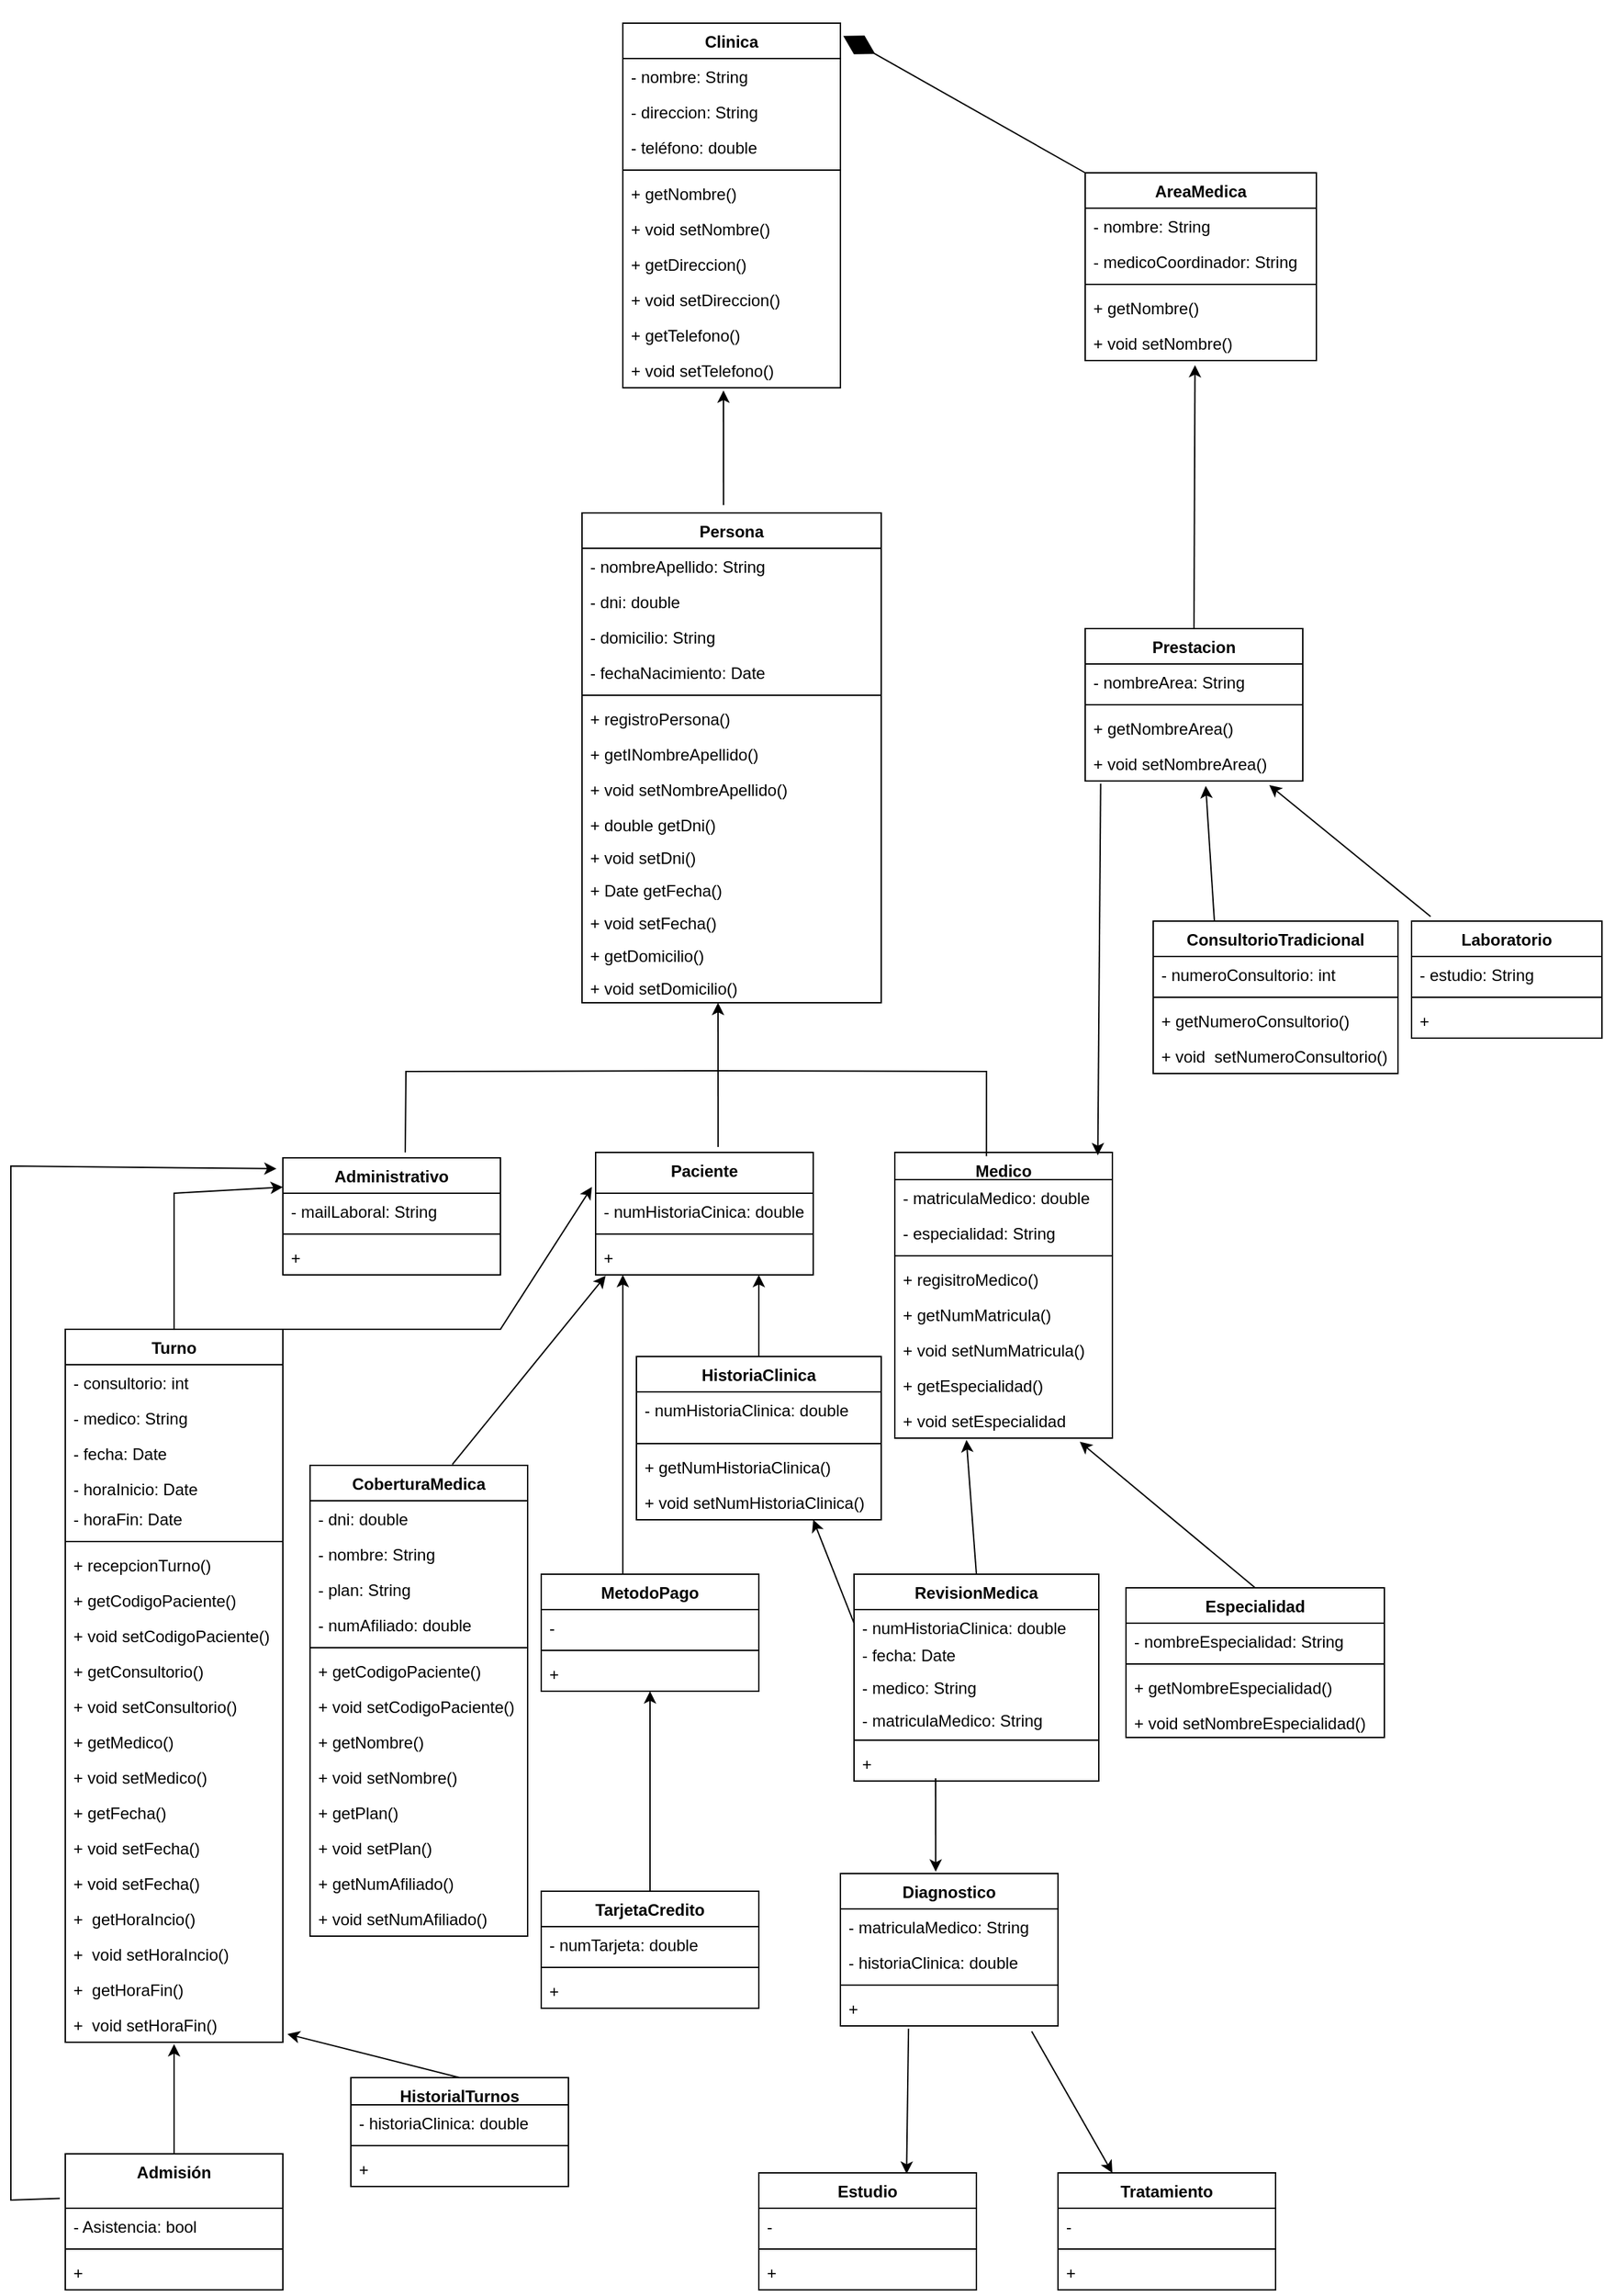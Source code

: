 <mxfile version="21.3.5" type="device">
  <diagram id="C5RBs43oDa-KdzZeNtuy" name="Page-1">
    <mxGraphModel dx="794" dy="470" grid="1" gridSize="10" guides="1" tooltips="1" connect="1" arrows="1" fold="1" page="1" pageScale="1" pageWidth="827" pageHeight="1169" math="0" shadow="0">
      <root>
        <mxCell id="WIyWlLk6GJQsqaUBKTNV-0" />
        <mxCell id="WIyWlLk6GJQsqaUBKTNV-1" parent="WIyWlLk6GJQsqaUBKTNV-0" />
        <mxCell id="iFN-oRNvbSveaAtNsqnC-4" value="Persona" style="swimlane;fontStyle=1;align=center;verticalAlign=top;childLayout=stackLayout;horizontal=1;startSize=26;horizontalStack=0;resizeParent=1;resizeParentMax=0;resizeLast=0;collapsible=1;marginBottom=0;whiteSpace=wrap;html=1;gradientColor=none;swimlaneFillColor=none;" parent="WIyWlLk6GJQsqaUBKTNV-1" vertex="1">
          <mxGeometry x="460" y="500" width="220" height="360" as="geometry" />
        </mxCell>
        <mxCell id="-kZzt93itJznVtS7XiYV-2" value="- nombreApellido: String" style="text;strokeColor=none;fillColor=none;align=left;verticalAlign=top;spacingLeft=4;spacingRight=4;overflow=hidden;rotatable=0;points=[[0,0.5],[1,0.5]];portConstraint=eastwest;whiteSpace=wrap;html=1;" parent="iFN-oRNvbSveaAtNsqnC-4" vertex="1">
          <mxGeometry y="26" width="220" height="26" as="geometry" />
        </mxCell>
        <mxCell id="iOMeUbHeLx1GhqlbBDBZ-7" value="- dni: double" style="text;strokeColor=none;fillColor=none;align=left;verticalAlign=top;spacingLeft=4;spacingRight=4;overflow=hidden;rotatable=0;points=[[0,0.5],[1,0.5]];portConstraint=eastwest;whiteSpace=wrap;html=1;" parent="iFN-oRNvbSveaAtNsqnC-4" vertex="1">
          <mxGeometry y="52" width="220" height="26" as="geometry" />
        </mxCell>
        <mxCell id="iOMeUbHeLx1GhqlbBDBZ-8" value="- domicilio: String" style="text;strokeColor=none;fillColor=none;align=left;verticalAlign=top;spacingLeft=4;spacingRight=4;overflow=hidden;rotatable=0;points=[[0,0.5],[1,0.5]];portConstraint=eastwest;whiteSpace=wrap;html=1;" parent="iFN-oRNvbSveaAtNsqnC-4" vertex="1">
          <mxGeometry y="78" width="220" height="26" as="geometry" />
        </mxCell>
        <mxCell id="iOMeUbHeLx1GhqlbBDBZ-4" value="- fechaNacimiento: Date" style="text;strokeColor=none;fillColor=none;align=left;verticalAlign=top;spacingLeft=4;spacingRight=4;overflow=hidden;rotatable=0;points=[[0,0.5],[1,0.5]];portConstraint=eastwest;whiteSpace=wrap;html=1;" parent="iFN-oRNvbSveaAtNsqnC-4" vertex="1">
          <mxGeometry y="104" width="220" height="26" as="geometry" />
        </mxCell>
        <mxCell id="iFN-oRNvbSveaAtNsqnC-6" value="" style="line;strokeWidth=1;fillColor=none;align=left;verticalAlign=middle;spacingTop=-1;spacingLeft=3;spacingRight=3;rotatable=0;labelPosition=right;points=[];portConstraint=eastwest;strokeColor=inherit;" parent="iFN-oRNvbSveaAtNsqnC-4" vertex="1">
          <mxGeometry y="130" width="220" height="8" as="geometry" />
        </mxCell>
        <mxCell id="iOMeUbHeLx1GhqlbBDBZ-1" value="+ registroPersona()" style="text;strokeColor=none;fillColor=none;align=left;verticalAlign=top;spacingLeft=4;spacingRight=4;overflow=hidden;rotatable=0;points=[[0,0.5],[1,0.5]];portConstraint=eastwest;whiteSpace=wrap;html=1;" parent="iFN-oRNvbSveaAtNsqnC-4" vertex="1">
          <mxGeometry y="138" width="220" height="26" as="geometry" />
        </mxCell>
        <mxCell id="iOMeUbHeLx1GhqlbBDBZ-2" value="+ getINombreApellido()" style="text;strokeColor=none;fillColor=none;align=left;verticalAlign=top;spacingLeft=4;spacingRight=4;overflow=hidden;rotatable=0;points=[[0,0.5],[1,0.5]];portConstraint=eastwest;whiteSpace=wrap;html=1;" parent="iFN-oRNvbSveaAtNsqnC-4" vertex="1">
          <mxGeometry y="164" width="220" height="26" as="geometry" />
        </mxCell>
        <mxCell id="iOMeUbHeLx1GhqlbBDBZ-3" value="+ void setNombreApellido()" style="text;strokeColor=none;fillColor=none;align=left;verticalAlign=top;spacingLeft=4;spacingRight=4;overflow=hidden;rotatable=0;points=[[0,0.5],[1,0.5]];portConstraint=eastwest;whiteSpace=wrap;html=1;" parent="iFN-oRNvbSveaAtNsqnC-4" vertex="1">
          <mxGeometry y="190" width="220" height="26" as="geometry" />
        </mxCell>
        <mxCell id="iFN-oRNvbSveaAtNsqnC-7" value="+ double getDni()" style="text;strokeColor=none;fillColor=none;align=left;verticalAlign=top;spacingLeft=4;spacingRight=4;overflow=hidden;rotatable=0;points=[[0,0.5],[1,0.5]];portConstraint=eastwest;whiteSpace=wrap;html=1;" parent="iFN-oRNvbSveaAtNsqnC-4" vertex="1">
          <mxGeometry y="216" width="220" height="24" as="geometry" />
        </mxCell>
        <mxCell id="iOMeUbHeLx1GhqlbBDBZ-12" value="+ void setDni()" style="text;strokeColor=none;fillColor=none;align=left;verticalAlign=top;spacingLeft=4;spacingRight=4;overflow=hidden;rotatable=0;points=[[0,0.5],[1,0.5]];portConstraint=eastwest;whiteSpace=wrap;html=1;" parent="iFN-oRNvbSveaAtNsqnC-4" vertex="1">
          <mxGeometry y="240" width="220" height="24" as="geometry" />
        </mxCell>
        <mxCell id="iOMeUbHeLx1GhqlbBDBZ-13" value="+ Date getFecha()" style="text;strokeColor=none;fillColor=none;align=left;verticalAlign=top;spacingLeft=4;spacingRight=4;overflow=hidden;rotatable=0;points=[[0,0.5],[1,0.5]];portConstraint=eastwest;whiteSpace=wrap;html=1;" parent="iFN-oRNvbSveaAtNsqnC-4" vertex="1">
          <mxGeometry y="264" width="220" height="24" as="geometry" />
        </mxCell>
        <mxCell id="iOMeUbHeLx1GhqlbBDBZ-14" value="+ void setFecha()" style="text;strokeColor=none;fillColor=none;align=left;verticalAlign=top;spacingLeft=4;spacingRight=4;overflow=hidden;rotatable=0;points=[[0,0.5],[1,0.5]];portConstraint=eastwest;whiteSpace=wrap;html=1;" parent="iFN-oRNvbSveaAtNsqnC-4" vertex="1">
          <mxGeometry y="288" width="220" height="24" as="geometry" />
        </mxCell>
        <mxCell id="VMGLMcUc0k2ZOjyZQjry-6" value="+ getDomicilio()" style="text;strokeColor=none;fillColor=none;align=left;verticalAlign=top;spacingLeft=4;spacingRight=4;overflow=hidden;rotatable=0;points=[[0,0.5],[1,0.5]];portConstraint=eastwest;whiteSpace=wrap;html=1;" vertex="1" parent="iFN-oRNvbSveaAtNsqnC-4">
          <mxGeometry y="312" width="220" height="24" as="geometry" />
        </mxCell>
        <mxCell id="VMGLMcUc0k2ZOjyZQjry-7" value="+ void setDomicilio()" style="text;strokeColor=none;fillColor=none;align=left;verticalAlign=top;spacingLeft=4;spacingRight=4;overflow=hidden;rotatable=0;points=[[0,0.5],[1,0.5]];portConstraint=eastwest;whiteSpace=wrap;html=1;" vertex="1" parent="iFN-oRNvbSveaAtNsqnC-4">
          <mxGeometry y="336" width="220" height="24" as="geometry" />
        </mxCell>
        <mxCell id="iOMeUbHeLx1GhqlbBDBZ-15" value="Paciente" style="swimlane;fontStyle=1;align=center;verticalAlign=top;childLayout=stackLayout;horizontal=1;startSize=30;horizontalStack=0;resizeParent=1;resizeParentMax=0;resizeLast=0;collapsible=1;marginBottom=0;whiteSpace=wrap;html=1;" parent="WIyWlLk6GJQsqaUBKTNV-1" vertex="1">
          <mxGeometry x="470" y="970" width="160" height="90" as="geometry" />
        </mxCell>
        <mxCell id="iOMeUbHeLx1GhqlbBDBZ-16" value="- numHistoriaCinica: double" style="text;strokeColor=none;fillColor=none;align=left;verticalAlign=top;spacingLeft=4;spacingRight=4;overflow=hidden;rotatable=0;points=[[0,0.5],[1,0.5]];portConstraint=eastwest;whiteSpace=wrap;html=1;" parent="iOMeUbHeLx1GhqlbBDBZ-15" vertex="1">
          <mxGeometry y="30" width="160" height="26" as="geometry" />
        </mxCell>
        <mxCell id="iOMeUbHeLx1GhqlbBDBZ-17" value="" style="line;strokeWidth=1;fillColor=none;align=left;verticalAlign=middle;spacingTop=-1;spacingLeft=3;spacingRight=3;rotatable=0;labelPosition=right;points=[];portConstraint=eastwest;strokeColor=inherit;" parent="iOMeUbHeLx1GhqlbBDBZ-15" vertex="1">
          <mxGeometry y="56" width="160" height="8" as="geometry" />
        </mxCell>
        <mxCell id="iOMeUbHeLx1GhqlbBDBZ-18" value="+&amp;nbsp;" style="text;strokeColor=none;fillColor=none;align=left;verticalAlign=top;spacingLeft=4;spacingRight=4;overflow=hidden;rotatable=0;points=[[0,0.5],[1,0.5]];portConstraint=eastwest;whiteSpace=wrap;html=1;" parent="iOMeUbHeLx1GhqlbBDBZ-15" vertex="1">
          <mxGeometry y="64" width="160" height="26" as="geometry" />
        </mxCell>
        <mxCell id="-kZzt93itJznVtS7XiYV-5" value="Medico" style="swimlane;fontStyle=1;align=center;verticalAlign=top;childLayout=stackLayout;horizontal=1;startSize=20;horizontalStack=0;resizeParent=1;resizeParentMax=0;resizeLast=0;collapsible=1;marginBottom=0;whiteSpace=wrap;html=1;" parent="WIyWlLk6GJQsqaUBKTNV-1" vertex="1">
          <mxGeometry x="690" y="970" width="160" height="210" as="geometry" />
        </mxCell>
        <mxCell id="1ffw0OTvGFOOKH4KPxif-21" value="- matriculaMedico: double" style="text;strokeColor=none;fillColor=none;align=left;verticalAlign=top;spacingLeft=4;spacingRight=4;overflow=hidden;rotatable=0;points=[[0,0.5],[1,0.5]];portConstraint=eastwest;whiteSpace=wrap;html=1;" parent="-kZzt93itJznVtS7XiYV-5" vertex="1">
          <mxGeometry y="20" width="160" height="26" as="geometry" />
        </mxCell>
        <mxCell id="-kZzt93itJznVtS7XiYV-6" value="- especialidad: String" style="text;strokeColor=none;fillColor=none;align=left;verticalAlign=top;spacingLeft=4;spacingRight=4;overflow=hidden;rotatable=0;points=[[0,0.5],[1,0.5]];portConstraint=eastwest;whiteSpace=wrap;html=1;" parent="-kZzt93itJznVtS7XiYV-5" vertex="1">
          <mxGeometry y="46" width="160" height="26" as="geometry" />
        </mxCell>
        <mxCell id="-kZzt93itJznVtS7XiYV-7" value="" style="line;strokeWidth=1;fillColor=none;align=left;verticalAlign=middle;spacingTop=-1;spacingLeft=3;spacingRight=3;rotatable=0;labelPosition=right;points=[];portConstraint=eastwest;strokeColor=inherit;" parent="-kZzt93itJznVtS7XiYV-5" vertex="1">
          <mxGeometry y="72" width="160" height="8" as="geometry" />
        </mxCell>
        <mxCell id="pq0Lvw1QXcnnc-ruecVv-1" value="+ regisitroMedico()" style="text;strokeColor=none;fillColor=none;align=left;verticalAlign=top;spacingLeft=4;spacingRight=4;overflow=hidden;rotatable=0;points=[[0,0.5],[1,0.5]];portConstraint=eastwest;whiteSpace=wrap;html=1;" parent="-kZzt93itJznVtS7XiYV-5" vertex="1">
          <mxGeometry y="80" width="160" height="26" as="geometry" />
        </mxCell>
        <mxCell id="1ffw0OTvGFOOKH4KPxif-23" value="+ getNumMatricula()&amp;nbsp;" style="text;strokeColor=none;fillColor=none;align=left;verticalAlign=top;spacingLeft=4;spacingRight=4;overflow=hidden;rotatable=0;points=[[0,0.5],[1,0.5]];portConstraint=eastwest;whiteSpace=wrap;html=1;" parent="-kZzt93itJznVtS7XiYV-5" vertex="1">
          <mxGeometry y="106" width="160" height="26" as="geometry" />
        </mxCell>
        <mxCell id="1ffw0OTvGFOOKH4KPxif-24" value="+ void setNumMatricula()" style="text;strokeColor=none;fillColor=none;align=left;verticalAlign=top;spacingLeft=4;spacingRight=4;overflow=hidden;rotatable=0;points=[[0,0.5],[1,0.5]];portConstraint=eastwest;whiteSpace=wrap;html=1;" parent="-kZzt93itJznVtS7XiYV-5" vertex="1">
          <mxGeometry y="132" width="160" height="26" as="geometry" />
        </mxCell>
        <mxCell id="1ffw0OTvGFOOKH4KPxif-25" value="+ getEspecialidad()" style="text;strokeColor=none;fillColor=none;align=left;verticalAlign=top;spacingLeft=4;spacingRight=4;overflow=hidden;rotatable=0;points=[[0,0.5],[1,0.5]];portConstraint=eastwest;whiteSpace=wrap;html=1;" parent="-kZzt93itJznVtS7XiYV-5" vertex="1">
          <mxGeometry y="158" width="160" height="26" as="geometry" />
        </mxCell>
        <mxCell id="1ffw0OTvGFOOKH4KPxif-26" value="+ void setEspecialidad" style="text;strokeColor=none;fillColor=none;align=left;verticalAlign=top;spacingLeft=4;spacingRight=4;overflow=hidden;rotatable=0;points=[[0,0.5],[1,0.5]];portConstraint=eastwest;whiteSpace=wrap;html=1;" parent="-kZzt93itJznVtS7XiYV-5" vertex="1">
          <mxGeometry y="184" width="160" height="26" as="geometry" />
        </mxCell>
        <mxCell id="-kZzt93itJznVtS7XiYV-9" value="Administrativo" style="swimlane;fontStyle=1;align=center;verticalAlign=top;childLayout=stackLayout;horizontal=1;startSize=26;horizontalStack=0;resizeParent=1;resizeParentMax=0;resizeLast=0;collapsible=1;marginBottom=0;whiteSpace=wrap;html=1;" parent="WIyWlLk6GJQsqaUBKTNV-1" vertex="1">
          <mxGeometry x="240" y="974" width="160" height="86" as="geometry" />
        </mxCell>
        <mxCell id="-kZzt93itJznVtS7XiYV-10" value="- mailLaboral: String" style="text;strokeColor=none;fillColor=none;align=left;verticalAlign=top;spacingLeft=4;spacingRight=4;overflow=hidden;rotatable=0;points=[[0,0.5],[1,0.5]];portConstraint=eastwest;whiteSpace=wrap;html=1;" parent="-kZzt93itJznVtS7XiYV-9" vertex="1">
          <mxGeometry y="26" width="160" height="26" as="geometry" />
        </mxCell>
        <mxCell id="-kZzt93itJznVtS7XiYV-11" value="" style="line;strokeWidth=1;fillColor=none;align=left;verticalAlign=middle;spacingTop=-1;spacingLeft=3;spacingRight=3;rotatable=0;labelPosition=right;points=[];portConstraint=eastwest;strokeColor=inherit;" parent="-kZzt93itJznVtS7XiYV-9" vertex="1">
          <mxGeometry y="52" width="160" height="8" as="geometry" />
        </mxCell>
        <mxCell id="-kZzt93itJznVtS7XiYV-12" value="+" style="text;strokeColor=none;fillColor=none;align=left;verticalAlign=top;spacingLeft=4;spacingRight=4;overflow=hidden;rotatable=0;points=[[0,0.5],[1,0.5]];portConstraint=eastwest;whiteSpace=wrap;html=1;" parent="-kZzt93itJznVtS7XiYV-9" vertex="1">
          <mxGeometry y="60" width="160" height="26" as="geometry" />
        </mxCell>
        <mxCell id="-kZzt93itJznVtS7XiYV-35" value="Prestacion" style="swimlane;fontStyle=1;align=center;verticalAlign=top;childLayout=stackLayout;horizontal=1;startSize=26;horizontalStack=0;resizeParent=1;resizeParentMax=0;resizeLast=0;collapsible=1;marginBottom=0;whiteSpace=wrap;html=1;" parent="WIyWlLk6GJQsqaUBKTNV-1" vertex="1">
          <mxGeometry x="830" y="585" width="160" height="112" as="geometry" />
        </mxCell>
        <mxCell id="-kZzt93itJznVtS7XiYV-36" value="- nombreArea: String" style="text;strokeColor=none;fillColor=none;align=left;verticalAlign=top;spacingLeft=4;spacingRight=4;overflow=hidden;rotatable=0;points=[[0,0.5],[1,0.5]];portConstraint=eastwest;whiteSpace=wrap;html=1;" parent="-kZzt93itJznVtS7XiYV-35" vertex="1">
          <mxGeometry y="26" width="160" height="26" as="geometry" />
        </mxCell>
        <mxCell id="-kZzt93itJznVtS7XiYV-37" value="" style="line;strokeWidth=1;fillColor=none;align=left;verticalAlign=middle;spacingTop=-1;spacingLeft=3;spacingRight=3;rotatable=0;labelPosition=right;points=[];portConstraint=eastwest;strokeColor=inherit;" parent="-kZzt93itJznVtS7XiYV-35" vertex="1">
          <mxGeometry y="52" width="160" height="8" as="geometry" />
        </mxCell>
        <mxCell id="VMGLMcUc0k2ZOjyZQjry-9" value="+ getNombreArea()" style="text;strokeColor=none;fillColor=none;align=left;verticalAlign=top;spacingLeft=4;spacingRight=4;overflow=hidden;rotatable=0;points=[[0,0.5],[1,0.5]];portConstraint=eastwest;whiteSpace=wrap;html=1;" vertex="1" parent="-kZzt93itJznVtS7XiYV-35">
          <mxGeometry y="60" width="160" height="26" as="geometry" />
        </mxCell>
        <mxCell id="-kZzt93itJznVtS7XiYV-38" value="+ void setNombreArea()" style="text;strokeColor=none;fillColor=none;align=left;verticalAlign=top;spacingLeft=4;spacingRight=4;overflow=hidden;rotatable=0;points=[[0,0.5],[1,0.5]];portConstraint=eastwest;whiteSpace=wrap;html=1;" parent="-kZzt93itJznVtS7XiYV-35" vertex="1">
          <mxGeometry y="86" width="160" height="26" as="geometry" />
        </mxCell>
        <mxCell id="-kZzt93itJznVtS7XiYV-39" value="ConsultorioTradicional" style="swimlane;fontStyle=1;align=center;verticalAlign=top;childLayout=stackLayout;horizontal=1;startSize=26;horizontalStack=0;resizeParent=1;resizeParentMax=0;resizeLast=0;collapsible=1;marginBottom=0;whiteSpace=wrap;html=1;" parent="WIyWlLk6GJQsqaUBKTNV-1" vertex="1">
          <mxGeometry x="880" y="800" width="180" height="112" as="geometry" />
        </mxCell>
        <mxCell id="-kZzt93itJznVtS7XiYV-40" value="- numeroConsultorio: int" style="text;strokeColor=none;fillColor=none;align=left;verticalAlign=top;spacingLeft=4;spacingRight=4;overflow=hidden;rotatable=0;points=[[0,0.5],[1,0.5]];portConstraint=eastwest;whiteSpace=wrap;html=1;" parent="-kZzt93itJznVtS7XiYV-39" vertex="1">
          <mxGeometry y="26" width="180" height="26" as="geometry" />
        </mxCell>
        <mxCell id="-kZzt93itJznVtS7XiYV-41" value="" style="line;strokeWidth=1;fillColor=none;align=left;verticalAlign=middle;spacingTop=-1;spacingLeft=3;spacingRight=3;rotatable=0;labelPosition=right;points=[];portConstraint=eastwest;strokeColor=inherit;" parent="-kZzt93itJznVtS7XiYV-39" vertex="1">
          <mxGeometry y="52" width="180" height="8" as="geometry" />
        </mxCell>
        <mxCell id="-kZzt93itJznVtS7XiYV-42" value="+ getNumeroConsultorio()" style="text;strokeColor=none;fillColor=none;align=left;verticalAlign=top;spacingLeft=4;spacingRight=4;overflow=hidden;rotatable=0;points=[[0,0.5],[1,0.5]];portConstraint=eastwest;whiteSpace=wrap;html=1;" parent="-kZzt93itJznVtS7XiYV-39" vertex="1">
          <mxGeometry y="60" width="180" height="26" as="geometry" />
        </mxCell>
        <mxCell id="VMGLMcUc0k2ZOjyZQjry-10" value="+ void&amp;nbsp; setNumeroConsultorio()" style="text;strokeColor=none;fillColor=none;align=left;verticalAlign=top;spacingLeft=4;spacingRight=4;overflow=hidden;rotatable=0;points=[[0,0.5],[1,0.5]];portConstraint=eastwest;whiteSpace=wrap;html=1;" vertex="1" parent="-kZzt93itJznVtS7XiYV-39">
          <mxGeometry y="86" width="180" height="26" as="geometry" />
        </mxCell>
        <mxCell id="-kZzt93itJznVtS7XiYV-43" value="AreaMedica" style="swimlane;fontStyle=1;align=center;verticalAlign=top;childLayout=stackLayout;horizontal=1;startSize=26;horizontalStack=0;resizeParent=1;resizeParentMax=0;resizeLast=0;collapsible=1;marginBottom=0;whiteSpace=wrap;html=1;" parent="WIyWlLk6GJQsqaUBKTNV-1" vertex="1">
          <mxGeometry x="830" y="250" width="170" height="138" as="geometry" />
        </mxCell>
        <mxCell id="-kZzt93itJznVtS7XiYV-47" value="- nombre: String" style="text;strokeColor=none;fillColor=none;align=left;verticalAlign=top;spacingLeft=4;spacingRight=4;overflow=hidden;rotatable=0;points=[[0,0.5],[1,0.5]];portConstraint=eastwest;whiteSpace=wrap;html=1;" parent="-kZzt93itJznVtS7XiYV-43" vertex="1">
          <mxGeometry y="26" width="170" height="26" as="geometry" />
        </mxCell>
        <mxCell id="-kZzt93itJznVtS7XiYV-44" value="- medicoCoordinador: String" style="text;strokeColor=none;fillColor=none;align=left;verticalAlign=top;spacingLeft=4;spacingRight=4;overflow=hidden;rotatable=0;points=[[0,0.5],[1,0.5]];portConstraint=eastwest;whiteSpace=wrap;html=1;" parent="-kZzt93itJznVtS7XiYV-43" vertex="1">
          <mxGeometry y="52" width="170" height="26" as="geometry" />
        </mxCell>
        <mxCell id="-kZzt93itJznVtS7XiYV-45" value="" style="line;strokeWidth=1;fillColor=none;align=left;verticalAlign=middle;spacingTop=-1;spacingLeft=3;spacingRight=3;rotatable=0;labelPosition=right;points=[];portConstraint=eastwest;strokeColor=inherit;" parent="-kZzt93itJznVtS7XiYV-43" vertex="1">
          <mxGeometry y="78" width="170" height="8" as="geometry" />
        </mxCell>
        <mxCell id="-kZzt93itJznVtS7XiYV-46" value="+ getNombre()" style="text;strokeColor=none;fillColor=none;align=left;verticalAlign=top;spacingLeft=4;spacingRight=4;overflow=hidden;rotatable=0;points=[[0,0.5],[1,0.5]];portConstraint=eastwest;whiteSpace=wrap;html=1;" parent="-kZzt93itJznVtS7XiYV-43" vertex="1">
          <mxGeometry y="86" width="170" height="26" as="geometry" />
        </mxCell>
        <mxCell id="1ffw0OTvGFOOKH4KPxif-10" value="+ void setNombre()" style="text;strokeColor=none;fillColor=none;align=left;verticalAlign=top;spacingLeft=4;spacingRight=4;overflow=hidden;rotatable=0;points=[[0,0.5],[1,0.5]];portConstraint=eastwest;whiteSpace=wrap;html=1;" parent="-kZzt93itJznVtS7XiYV-43" vertex="1">
          <mxGeometry y="112" width="170" height="26" as="geometry" />
        </mxCell>
        <mxCell id="-kZzt93itJznVtS7XiYV-48" value="CoberturaMedica" style="swimlane;fontStyle=1;align=center;verticalAlign=top;childLayout=stackLayout;horizontal=1;startSize=26;horizontalStack=0;resizeParent=1;resizeParentMax=0;resizeLast=0;collapsible=1;marginBottom=0;whiteSpace=wrap;html=1;" parent="WIyWlLk6GJQsqaUBKTNV-1" vertex="1">
          <mxGeometry x="260" y="1200" width="160" height="346" as="geometry" />
        </mxCell>
        <mxCell id="1ffw0OTvGFOOKH4KPxif-94" value="- dni: double" style="text;strokeColor=none;fillColor=none;align=left;verticalAlign=top;spacingLeft=4;spacingRight=4;overflow=hidden;rotatable=0;points=[[0,0.5],[1,0.5]];portConstraint=eastwest;whiteSpace=wrap;html=1;" parent="-kZzt93itJznVtS7XiYV-48" vertex="1">
          <mxGeometry y="26" width="160" height="26" as="geometry" />
        </mxCell>
        <mxCell id="-kZzt93itJznVtS7XiYV-49" value="- nombre: String" style="text;strokeColor=none;fillColor=none;align=left;verticalAlign=top;spacingLeft=4;spacingRight=4;overflow=hidden;rotatable=0;points=[[0,0.5],[1,0.5]];portConstraint=eastwest;whiteSpace=wrap;html=1;" parent="-kZzt93itJznVtS7XiYV-48" vertex="1">
          <mxGeometry y="52" width="160" height="26" as="geometry" />
        </mxCell>
        <mxCell id="1ffw0OTvGFOOKH4KPxif-92" value="- plan: String" style="text;strokeColor=none;fillColor=none;align=left;verticalAlign=top;spacingLeft=4;spacingRight=4;overflow=hidden;rotatable=0;points=[[0,0.5],[1,0.5]];portConstraint=eastwest;whiteSpace=wrap;html=1;" parent="-kZzt93itJznVtS7XiYV-48" vertex="1">
          <mxGeometry y="78" width="160" height="26" as="geometry" />
        </mxCell>
        <mxCell id="-kZzt93itJznVtS7XiYV-51" value="- numAfiliado: double" style="text;strokeColor=none;fillColor=none;align=left;verticalAlign=top;spacingLeft=4;spacingRight=4;overflow=hidden;rotatable=0;points=[[0,0.5],[1,0.5]];portConstraint=eastwest;whiteSpace=wrap;html=1;" parent="-kZzt93itJznVtS7XiYV-48" vertex="1">
          <mxGeometry y="104" width="160" height="26" as="geometry" />
        </mxCell>
        <mxCell id="-kZzt93itJznVtS7XiYV-50" value="" style="line;strokeWidth=1;fillColor=none;align=left;verticalAlign=middle;spacingTop=-1;spacingLeft=3;spacingRight=3;rotatable=0;labelPosition=right;points=[];portConstraint=eastwest;strokeColor=inherit;" parent="-kZzt93itJznVtS7XiYV-48" vertex="1">
          <mxGeometry y="130" width="160" height="8" as="geometry" />
        </mxCell>
        <mxCell id="1ffw0OTvGFOOKH4KPxif-93" value="+ getCodigoPaciente()" style="text;strokeColor=none;fillColor=none;align=left;verticalAlign=top;spacingLeft=4;spacingRight=4;overflow=hidden;rotatable=0;points=[[0,0.5],[1,0.5]];portConstraint=eastwest;whiteSpace=wrap;html=1;" parent="-kZzt93itJznVtS7XiYV-48" vertex="1">
          <mxGeometry y="138" width="160" height="26" as="geometry" />
        </mxCell>
        <mxCell id="1ffw0OTvGFOOKH4KPxif-95" value="+ void setCodigoPaciente()" style="text;strokeColor=none;fillColor=none;align=left;verticalAlign=top;spacingLeft=4;spacingRight=4;overflow=hidden;rotatable=0;points=[[0,0.5],[1,0.5]];portConstraint=eastwest;whiteSpace=wrap;html=1;" parent="-kZzt93itJznVtS7XiYV-48" vertex="1">
          <mxGeometry y="164" width="160" height="26" as="geometry" />
        </mxCell>
        <mxCell id="1ffw0OTvGFOOKH4KPxif-96" value="+ getNombre()" style="text;strokeColor=none;fillColor=none;align=left;verticalAlign=top;spacingLeft=4;spacingRight=4;overflow=hidden;rotatable=0;points=[[0,0.5],[1,0.5]];portConstraint=eastwest;whiteSpace=wrap;html=1;" parent="-kZzt93itJznVtS7XiYV-48" vertex="1">
          <mxGeometry y="190" width="160" height="26" as="geometry" />
        </mxCell>
        <mxCell id="1ffw0OTvGFOOKH4KPxif-97" value="+ void setNombre()" style="text;strokeColor=none;fillColor=none;align=left;verticalAlign=top;spacingLeft=4;spacingRight=4;overflow=hidden;rotatable=0;points=[[0,0.5],[1,0.5]];portConstraint=eastwest;whiteSpace=wrap;html=1;" parent="-kZzt93itJznVtS7XiYV-48" vertex="1">
          <mxGeometry y="216" width="160" height="26" as="geometry" />
        </mxCell>
        <mxCell id="1ffw0OTvGFOOKH4KPxif-98" value="+ getPlan()" style="text;strokeColor=none;fillColor=none;align=left;verticalAlign=top;spacingLeft=4;spacingRight=4;overflow=hidden;rotatable=0;points=[[0,0.5],[1,0.5]];portConstraint=eastwest;whiteSpace=wrap;html=1;" parent="-kZzt93itJznVtS7XiYV-48" vertex="1">
          <mxGeometry y="242" width="160" height="26" as="geometry" />
        </mxCell>
        <mxCell id="1ffw0OTvGFOOKH4KPxif-99" value="+ void setPlan()" style="text;strokeColor=none;fillColor=none;align=left;verticalAlign=top;spacingLeft=4;spacingRight=4;overflow=hidden;rotatable=0;points=[[0,0.5],[1,0.5]];portConstraint=eastwest;whiteSpace=wrap;html=1;" parent="-kZzt93itJznVtS7XiYV-48" vertex="1">
          <mxGeometry y="268" width="160" height="26" as="geometry" />
        </mxCell>
        <mxCell id="1ffw0OTvGFOOKH4KPxif-100" value="+ getNumAfiliado()" style="text;strokeColor=none;fillColor=none;align=left;verticalAlign=top;spacingLeft=4;spacingRight=4;overflow=hidden;rotatable=0;points=[[0,0.5],[1,0.5]];portConstraint=eastwest;whiteSpace=wrap;html=1;" parent="-kZzt93itJznVtS7XiYV-48" vertex="1">
          <mxGeometry y="294" width="160" height="26" as="geometry" />
        </mxCell>
        <mxCell id="1ffw0OTvGFOOKH4KPxif-101" value="+ void setNumAfiliado()" style="text;strokeColor=none;fillColor=none;align=left;verticalAlign=top;spacingLeft=4;spacingRight=4;overflow=hidden;rotatable=0;points=[[0,0.5],[1,0.5]];portConstraint=eastwest;whiteSpace=wrap;html=1;" parent="-kZzt93itJznVtS7XiYV-48" vertex="1">
          <mxGeometry y="320" width="160" height="26" as="geometry" />
        </mxCell>
        <mxCell id="-kZzt93itJznVtS7XiYV-52" value="Turno" style="swimlane;fontStyle=1;align=center;verticalAlign=top;childLayout=stackLayout;horizontal=1;startSize=26;horizontalStack=0;resizeParent=1;resizeParentMax=0;resizeLast=0;collapsible=1;marginBottom=0;whiteSpace=wrap;html=1;" parent="WIyWlLk6GJQsqaUBKTNV-1" vertex="1">
          <mxGeometry x="80" y="1100" width="160" height="524" as="geometry" />
        </mxCell>
        <mxCell id="-kZzt93itJznVtS7XiYV-53" value="- consultorio: int" style="text;strokeColor=none;fillColor=none;align=left;verticalAlign=top;spacingLeft=4;spacingRight=4;overflow=hidden;rotatable=0;points=[[0,0.5],[1,0.5]];portConstraint=eastwest;whiteSpace=wrap;html=1;" parent="-kZzt93itJznVtS7XiYV-52" vertex="1">
          <mxGeometry y="26" width="160" height="26" as="geometry" />
        </mxCell>
        <mxCell id="1ffw0OTvGFOOKH4KPxif-86" value="- medico: String" style="text;strokeColor=none;fillColor=none;align=left;verticalAlign=top;spacingLeft=4;spacingRight=4;overflow=hidden;rotatable=0;points=[[0,0.5],[1,0.5]];portConstraint=eastwest;whiteSpace=wrap;html=1;" parent="-kZzt93itJznVtS7XiYV-52" vertex="1">
          <mxGeometry y="52" width="160" height="26" as="geometry" />
        </mxCell>
        <mxCell id="-kZzt93itJznVtS7XiYV-57" value="- fecha: Date" style="text;strokeColor=none;fillColor=none;align=left;verticalAlign=top;spacingLeft=4;spacingRight=4;overflow=hidden;rotatable=0;points=[[0,0.5],[1,0.5]];portConstraint=eastwest;whiteSpace=wrap;html=1;" parent="-kZzt93itJznVtS7XiYV-52" vertex="1">
          <mxGeometry y="78" width="160" height="26" as="geometry" />
        </mxCell>
        <mxCell id="-kZzt93itJznVtS7XiYV-58" value="- horaInicio: Date" style="text;strokeColor=none;fillColor=none;align=left;verticalAlign=top;spacingLeft=4;spacingRight=4;overflow=hidden;rotatable=0;points=[[0,0.5],[1,0.5]];portConstraint=eastwest;whiteSpace=wrap;html=1;" parent="-kZzt93itJznVtS7XiYV-52" vertex="1">
          <mxGeometry y="104" width="160" height="22" as="geometry" />
        </mxCell>
        <mxCell id="-kZzt93itJznVtS7XiYV-56" value="- horaFin: Date" style="text;strokeColor=none;fillColor=none;align=left;verticalAlign=top;spacingLeft=4;spacingRight=4;overflow=hidden;rotatable=0;points=[[0,0.5],[1,0.5]];portConstraint=eastwest;whiteSpace=wrap;html=1;" parent="-kZzt93itJznVtS7XiYV-52" vertex="1">
          <mxGeometry y="126" width="160" height="26" as="geometry" />
        </mxCell>
        <mxCell id="-kZzt93itJznVtS7XiYV-54" value="" style="line;strokeWidth=1;fillColor=none;align=left;verticalAlign=middle;spacingTop=-1;spacingLeft=3;spacingRight=3;rotatable=0;labelPosition=right;points=[];portConstraint=eastwest;strokeColor=inherit;" parent="-kZzt93itJznVtS7XiYV-52" vertex="1">
          <mxGeometry y="152" width="160" height="8" as="geometry" />
        </mxCell>
        <mxCell id="-kZzt93itJznVtS7XiYV-55" value="+ recepcionTurno()&lt;br&gt;" style="text;strokeColor=none;fillColor=none;align=left;verticalAlign=top;spacingLeft=4;spacingRight=4;overflow=hidden;rotatable=0;points=[[0,0.5],[1,0.5]];portConstraint=eastwest;whiteSpace=wrap;html=1;" parent="-kZzt93itJznVtS7XiYV-52" vertex="1">
          <mxGeometry y="160" width="160" height="26" as="geometry" />
        </mxCell>
        <mxCell id="1ffw0OTvGFOOKH4KPxif-88" value="+ getCodigoPaciente()" style="text;strokeColor=none;fillColor=none;align=left;verticalAlign=top;spacingLeft=4;spacingRight=4;overflow=hidden;rotatable=0;points=[[0,0.5],[1,0.5]];portConstraint=eastwest;whiteSpace=wrap;html=1;" parent="-kZzt93itJznVtS7XiYV-52" vertex="1">
          <mxGeometry y="186" width="160" height="26" as="geometry" />
        </mxCell>
        <mxCell id="1ffw0OTvGFOOKH4KPxif-89" value="+ void setCodigoPaciente()" style="text;strokeColor=none;fillColor=none;align=left;verticalAlign=top;spacingLeft=4;spacingRight=4;overflow=hidden;rotatable=0;points=[[0,0.5],[1,0.5]];portConstraint=eastwest;whiteSpace=wrap;html=1;" parent="-kZzt93itJznVtS7XiYV-52" vertex="1">
          <mxGeometry y="212" width="160" height="26" as="geometry" />
        </mxCell>
        <mxCell id="1ffw0OTvGFOOKH4KPxif-90" value="+ getConsultorio()" style="text;strokeColor=none;fillColor=none;align=left;verticalAlign=top;spacingLeft=4;spacingRight=4;overflow=hidden;rotatable=0;points=[[0,0.5],[1,0.5]];portConstraint=eastwest;whiteSpace=wrap;html=1;" parent="-kZzt93itJznVtS7XiYV-52" vertex="1">
          <mxGeometry y="238" width="160" height="26" as="geometry" />
        </mxCell>
        <mxCell id="1ffw0OTvGFOOKH4KPxif-91" value="+ void setConsultorio()" style="text;strokeColor=none;fillColor=none;align=left;verticalAlign=top;spacingLeft=4;spacingRight=4;overflow=hidden;rotatable=0;points=[[0,0.5],[1,0.5]];portConstraint=eastwest;whiteSpace=wrap;html=1;" parent="-kZzt93itJznVtS7XiYV-52" vertex="1">
          <mxGeometry y="264" width="160" height="26" as="geometry" />
        </mxCell>
        <mxCell id="1ffw0OTvGFOOKH4KPxif-11" value="+ getMedico()" style="text;strokeColor=none;fillColor=none;align=left;verticalAlign=top;spacingLeft=4;spacingRight=4;overflow=hidden;rotatable=0;points=[[0,0.5],[1,0.5]];portConstraint=eastwest;whiteSpace=wrap;html=1;" parent="-kZzt93itJznVtS7XiYV-52" vertex="1">
          <mxGeometry y="290" width="160" height="26" as="geometry" />
        </mxCell>
        <mxCell id="1ffw0OTvGFOOKH4KPxif-12" value="+ void setMedico()" style="text;strokeColor=none;fillColor=none;align=left;verticalAlign=top;spacingLeft=4;spacingRight=4;overflow=hidden;rotatable=0;points=[[0,0.5],[1,0.5]];portConstraint=eastwest;whiteSpace=wrap;html=1;" parent="-kZzt93itJznVtS7XiYV-52" vertex="1">
          <mxGeometry y="316" width="160" height="26" as="geometry" />
        </mxCell>
        <mxCell id="1ffw0OTvGFOOKH4KPxif-13" value="+ getFecha()" style="text;strokeColor=none;fillColor=none;align=left;verticalAlign=top;spacingLeft=4;spacingRight=4;overflow=hidden;rotatable=0;points=[[0,0.5],[1,0.5]];portConstraint=eastwest;whiteSpace=wrap;html=1;" parent="-kZzt93itJznVtS7XiYV-52" vertex="1">
          <mxGeometry y="342" width="160" height="26" as="geometry" />
        </mxCell>
        <mxCell id="1ffw0OTvGFOOKH4KPxif-14" value="+ void setFecha()" style="text;strokeColor=none;fillColor=none;align=left;verticalAlign=top;spacingLeft=4;spacingRight=4;overflow=hidden;rotatable=0;points=[[0,0.5],[1,0.5]];portConstraint=eastwest;whiteSpace=wrap;html=1;" parent="-kZzt93itJznVtS7XiYV-52" vertex="1">
          <mxGeometry y="368" width="160" height="26" as="geometry" />
        </mxCell>
        <mxCell id="1ffw0OTvGFOOKH4KPxif-15" value="+ void setFecha()" style="text;strokeColor=none;fillColor=none;align=left;verticalAlign=top;spacingLeft=4;spacingRight=4;overflow=hidden;rotatable=0;points=[[0,0.5],[1,0.5]];portConstraint=eastwest;whiteSpace=wrap;html=1;" parent="-kZzt93itJznVtS7XiYV-52" vertex="1">
          <mxGeometry y="394" width="160" height="26" as="geometry" />
        </mxCell>
        <mxCell id="1ffw0OTvGFOOKH4KPxif-16" value="+&amp;nbsp; getHoraIncio()" style="text;strokeColor=none;fillColor=none;align=left;verticalAlign=top;spacingLeft=4;spacingRight=4;overflow=hidden;rotatable=0;points=[[0,0.5],[1,0.5]];portConstraint=eastwest;whiteSpace=wrap;html=1;" parent="-kZzt93itJznVtS7XiYV-52" vertex="1">
          <mxGeometry y="420" width="160" height="26" as="geometry" />
        </mxCell>
        <mxCell id="1ffw0OTvGFOOKH4KPxif-17" value="+&amp;nbsp; void setHoraIncio()" style="text;strokeColor=none;fillColor=none;align=left;verticalAlign=top;spacingLeft=4;spacingRight=4;overflow=hidden;rotatable=0;points=[[0,0.5],[1,0.5]];portConstraint=eastwest;whiteSpace=wrap;html=1;" parent="-kZzt93itJznVtS7XiYV-52" vertex="1">
          <mxGeometry y="446" width="160" height="26" as="geometry" />
        </mxCell>
        <mxCell id="1ffw0OTvGFOOKH4KPxif-18" value="+&amp;nbsp; getHoraFin()" style="text;strokeColor=none;fillColor=none;align=left;verticalAlign=top;spacingLeft=4;spacingRight=4;overflow=hidden;rotatable=0;points=[[0,0.5],[1,0.5]];portConstraint=eastwest;whiteSpace=wrap;html=1;" parent="-kZzt93itJznVtS7XiYV-52" vertex="1">
          <mxGeometry y="472" width="160" height="26" as="geometry" />
        </mxCell>
        <mxCell id="1ffw0OTvGFOOKH4KPxif-19" value="+&amp;nbsp; void setHoraFin()" style="text;strokeColor=none;fillColor=none;align=left;verticalAlign=top;spacingLeft=4;spacingRight=4;overflow=hidden;rotatable=0;points=[[0,0.5],[1,0.5]];portConstraint=eastwest;whiteSpace=wrap;html=1;" parent="-kZzt93itJznVtS7XiYV-52" vertex="1">
          <mxGeometry y="498" width="160" height="26" as="geometry" />
        </mxCell>
        <mxCell id="-kZzt93itJznVtS7XiYV-83" value="HistorialTurnos" style="swimlane;fontStyle=1;align=center;verticalAlign=top;childLayout=stackLayout;horizontal=1;startSize=20;horizontalStack=0;resizeParent=1;resizeParentMax=0;resizeLast=0;collapsible=1;marginBottom=0;whiteSpace=wrap;html=1;" parent="WIyWlLk6GJQsqaUBKTNV-1" vertex="1">
          <mxGeometry x="290" y="1650" width="160" height="80" as="geometry" />
        </mxCell>
        <mxCell id="-kZzt93itJznVtS7XiYV-84" value="- historiaClinica: double" style="text;strokeColor=none;fillColor=none;align=left;verticalAlign=top;spacingLeft=4;spacingRight=4;overflow=hidden;rotatable=0;points=[[0,0.5],[1,0.5]];portConstraint=eastwest;whiteSpace=wrap;html=1;" parent="-kZzt93itJznVtS7XiYV-83" vertex="1">
          <mxGeometry y="20" width="160" height="26" as="geometry" />
        </mxCell>
        <mxCell id="-kZzt93itJznVtS7XiYV-85" value="" style="line;strokeWidth=1;fillColor=none;align=left;verticalAlign=middle;spacingTop=-1;spacingLeft=3;spacingRight=3;rotatable=0;labelPosition=right;points=[];portConstraint=eastwest;strokeColor=inherit;" parent="-kZzt93itJznVtS7XiYV-83" vertex="1">
          <mxGeometry y="46" width="160" height="8" as="geometry" />
        </mxCell>
        <mxCell id="-kZzt93itJznVtS7XiYV-86" value="+" style="text;strokeColor=none;fillColor=none;align=left;verticalAlign=top;spacingLeft=4;spacingRight=4;overflow=hidden;rotatable=0;points=[[0,0.5],[1,0.5]];portConstraint=eastwest;whiteSpace=wrap;html=1;" parent="-kZzt93itJznVtS7XiYV-83" vertex="1">
          <mxGeometry y="54" width="160" height="26" as="geometry" />
        </mxCell>
        <mxCell id="pq0Lvw1QXcnnc-ruecVv-3" value="Clinica" style="swimlane;fontStyle=1;align=center;verticalAlign=top;childLayout=stackLayout;horizontal=1;startSize=26;horizontalStack=0;resizeParent=1;resizeParentMax=0;resizeLast=0;collapsible=1;marginBottom=0;whiteSpace=wrap;html=1;" parent="WIyWlLk6GJQsqaUBKTNV-1" vertex="1">
          <mxGeometry x="490" y="140" width="160" height="268" as="geometry" />
        </mxCell>
        <mxCell id="1ffw0OTvGFOOKH4KPxif-0" value="- nombre: String" style="text;strokeColor=none;fillColor=none;align=left;verticalAlign=top;spacingLeft=4;spacingRight=4;overflow=hidden;rotatable=0;points=[[0,0.5],[1,0.5]];portConstraint=eastwest;whiteSpace=wrap;html=1;" parent="pq0Lvw1QXcnnc-ruecVv-3" vertex="1">
          <mxGeometry y="26" width="160" height="26" as="geometry" />
        </mxCell>
        <mxCell id="1ffw0OTvGFOOKH4KPxif-1" value="- direccion: String" style="text;strokeColor=none;fillColor=none;align=left;verticalAlign=top;spacingLeft=4;spacingRight=4;overflow=hidden;rotatable=0;points=[[0,0.5],[1,0.5]];portConstraint=eastwest;whiteSpace=wrap;html=1;" parent="pq0Lvw1QXcnnc-ruecVv-3" vertex="1">
          <mxGeometry y="52" width="160" height="26" as="geometry" />
        </mxCell>
        <mxCell id="pq0Lvw1QXcnnc-ruecVv-4" value="- teléfono: double" style="text;strokeColor=none;fillColor=none;align=left;verticalAlign=top;spacingLeft=4;spacingRight=4;overflow=hidden;rotatable=0;points=[[0,0.5],[1,0.5]];portConstraint=eastwest;whiteSpace=wrap;html=1;" parent="pq0Lvw1QXcnnc-ruecVv-3" vertex="1">
          <mxGeometry y="78" width="160" height="26" as="geometry" />
        </mxCell>
        <mxCell id="pq0Lvw1QXcnnc-ruecVv-5" value="" style="line;strokeWidth=1;fillColor=none;align=left;verticalAlign=middle;spacingTop=-1;spacingLeft=3;spacingRight=3;rotatable=0;labelPosition=right;points=[];portConstraint=eastwest;strokeColor=inherit;" parent="pq0Lvw1QXcnnc-ruecVv-3" vertex="1">
          <mxGeometry y="104" width="160" height="8" as="geometry" />
        </mxCell>
        <mxCell id="pq0Lvw1QXcnnc-ruecVv-6" value="+ getNombre()" style="text;strokeColor=none;fillColor=none;align=left;verticalAlign=top;spacingLeft=4;spacingRight=4;overflow=hidden;rotatable=0;points=[[0,0.5],[1,0.5]];portConstraint=eastwest;whiteSpace=wrap;html=1;" parent="pq0Lvw1QXcnnc-ruecVv-3" vertex="1">
          <mxGeometry y="112" width="160" height="26" as="geometry" />
        </mxCell>
        <mxCell id="1ffw0OTvGFOOKH4KPxif-2" value="+ void setNombre()" style="text;strokeColor=none;fillColor=none;align=left;verticalAlign=top;spacingLeft=4;spacingRight=4;overflow=hidden;rotatable=0;points=[[0,0.5],[1,0.5]];portConstraint=eastwest;whiteSpace=wrap;html=1;" parent="pq0Lvw1QXcnnc-ruecVv-3" vertex="1">
          <mxGeometry y="138" width="160" height="26" as="geometry" />
        </mxCell>
        <mxCell id="1ffw0OTvGFOOKH4KPxif-3" value="+ getDireccion()" style="text;strokeColor=none;fillColor=none;align=left;verticalAlign=top;spacingLeft=4;spacingRight=4;overflow=hidden;rotatable=0;points=[[0,0.5],[1,0.5]];portConstraint=eastwest;whiteSpace=wrap;html=1;" parent="pq0Lvw1QXcnnc-ruecVv-3" vertex="1">
          <mxGeometry y="164" width="160" height="26" as="geometry" />
        </mxCell>
        <mxCell id="1ffw0OTvGFOOKH4KPxif-4" value="+ void setDireccion()" style="text;strokeColor=none;fillColor=none;align=left;verticalAlign=top;spacingLeft=4;spacingRight=4;overflow=hidden;rotatable=0;points=[[0,0.5],[1,0.5]];portConstraint=eastwest;whiteSpace=wrap;html=1;" parent="pq0Lvw1QXcnnc-ruecVv-3" vertex="1">
          <mxGeometry y="190" width="160" height="26" as="geometry" />
        </mxCell>
        <mxCell id="1ffw0OTvGFOOKH4KPxif-5" value="+ getTelefono()" style="text;strokeColor=none;fillColor=none;align=left;verticalAlign=top;spacingLeft=4;spacingRight=4;overflow=hidden;rotatable=0;points=[[0,0.5],[1,0.5]];portConstraint=eastwest;whiteSpace=wrap;html=1;" parent="pq0Lvw1QXcnnc-ruecVv-3" vertex="1">
          <mxGeometry y="216" width="160" height="26" as="geometry" />
        </mxCell>
        <mxCell id="1ffw0OTvGFOOKH4KPxif-6" value="+ void setTelefono()" style="text;strokeColor=none;fillColor=none;align=left;verticalAlign=top;spacingLeft=4;spacingRight=4;overflow=hidden;rotatable=0;points=[[0,0.5],[1,0.5]];portConstraint=eastwest;whiteSpace=wrap;html=1;" parent="pq0Lvw1QXcnnc-ruecVv-3" vertex="1">
          <mxGeometry y="242" width="160" height="26" as="geometry" />
        </mxCell>
        <mxCell id="1ffw0OTvGFOOKH4KPxif-39" value="RevisionMedica" style="swimlane;fontStyle=1;align=center;verticalAlign=top;childLayout=stackLayout;horizontal=1;startSize=26;horizontalStack=0;resizeParent=1;resizeParentMax=0;resizeLast=0;collapsible=1;marginBottom=0;whiteSpace=wrap;html=1;" parent="WIyWlLk6GJQsqaUBKTNV-1" vertex="1">
          <mxGeometry x="660" y="1280" width="180" height="152" as="geometry" />
        </mxCell>
        <mxCell id="1ffw0OTvGFOOKH4KPxif-40" value="- numHistoriaClinica: double" style="text;strokeColor=none;fillColor=none;align=left;verticalAlign=top;spacingLeft=4;spacingRight=4;overflow=hidden;rotatable=0;points=[[0,0.5],[1,0.5]];portConstraint=eastwest;whiteSpace=wrap;html=1;" parent="1ffw0OTvGFOOKH4KPxif-39" vertex="1">
          <mxGeometry y="26" width="180" height="20" as="geometry" />
        </mxCell>
        <mxCell id="VMGLMcUc0k2ZOjyZQjry-0" value="- fecha: Date" style="text;strokeColor=none;fillColor=none;align=left;verticalAlign=top;spacingLeft=4;spacingRight=4;overflow=hidden;rotatable=0;points=[[0,0.5],[1,0.5]];portConstraint=eastwest;whiteSpace=wrap;html=1;" vertex="1" parent="1ffw0OTvGFOOKH4KPxif-39">
          <mxGeometry y="46" width="180" height="24" as="geometry" />
        </mxCell>
        <mxCell id="1ffw0OTvGFOOKH4KPxif-69" value="- medico: String" style="text;strokeColor=none;fillColor=none;align=left;verticalAlign=top;spacingLeft=4;spacingRight=4;overflow=hidden;rotatable=0;points=[[0,0.5],[1,0.5]];portConstraint=eastwest;whiteSpace=wrap;html=1;" parent="1ffw0OTvGFOOKH4KPxif-39" vertex="1">
          <mxGeometry y="70" width="180" height="24" as="geometry" />
        </mxCell>
        <mxCell id="VMGLMcUc0k2ZOjyZQjry-1" value="- matriculaMedico: String" style="text;strokeColor=none;fillColor=none;align=left;verticalAlign=top;spacingLeft=4;spacingRight=4;overflow=hidden;rotatable=0;points=[[0,0.5],[1,0.5]];portConstraint=eastwest;whiteSpace=wrap;html=1;" vertex="1" parent="1ffw0OTvGFOOKH4KPxif-39">
          <mxGeometry y="94" width="180" height="24" as="geometry" />
        </mxCell>
        <mxCell id="1ffw0OTvGFOOKH4KPxif-41" value="" style="line;strokeWidth=1;fillColor=none;align=left;verticalAlign=middle;spacingTop=-1;spacingLeft=3;spacingRight=3;rotatable=0;labelPosition=right;points=[];portConstraint=eastwest;strokeColor=inherit;" parent="1ffw0OTvGFOOKH4KPxif-39" vertex="1">
          <mxGeometry y="118" width="180" height="8" as="geometry" />
        </mxCell>
        <mxCell id="1ffw0OTvGFOOKH4KPxif-42" value="+&amp;nbsp;" style="text;strokeColor=none;fillColor=none;align=left;verticalAlign=top;spacingLeft=4;spacingRight=4;overflow=hidden;rotatable=0;points=[[0,0.5],[1,0.5]];portConstraint=eastwest;whiteSpace=wrap;html=1;" parent="1ffw0OTvGFOOKH4KPxif-39" vertex="1">
          <mxGeometry y="126" width="180" height="26" as="geometry" />
        </mxCell>
        <mxCell id="1ffw0OTvGFOOKH4KPxif-43" value="Diagnostico" style="swimlane;fontStyle=1;align=center;verticalAlign=top;childLayout=stackLayout;horizontal=1;startSize=26;horizontalStack=0;resizeParent=1;resizeParentMax=0;resizeLast=0;collapsible=1;marginBottom=0;whiteSpace=wrap;html=1;" parent="WIyWlLk6GJQsqaUBKTNV-1" vertex="1">
          <mxGeometry x="650" y="1500" width="160" height="112" as="geometry" />
        </mxCell>
        <mxCell id="1ffw0OTvGFOOKH4KPxif-44" value="- matriculaMedico: String" style="text;strokeColor=none;fillColor=none;align=left;verticalAlign=top;spacingLeft=4;spacingRight=4;overflow=hidden;rotatable=0;points=[[0,0.5],[1,0.5]];portConstraint=eastwest;whiteSpace=wrap;html=1;" parent="1ffw0OTvGFOOKH4KPxif-43" vertex="1">
          <mxGeometry y="26" width="160" height="26" as="geometry" />
        </mxCell>
        <mxCell id="PuIe0oomTFHM9IUumXg7-1" value="- historiaClinica: double" style="text;strokeColor=none;fillColor=none;align=left;verticalAlign=top;spacingLeft=4;spacingRight=4;overflow=hidden;rotatable=0;points=[[0,0.5],[1,0.5]];portConstraint=eastwest;whiteSpace=wrap;html=1;" parent="1ffw0OTvGFOOKH4KPxif-43" vertex="1">
          <mxGeometry y="52" width="160" height="26" as="geometry" />
        </mxCell>
        <mxCell id="1ffw0OTvGFOOKH4KPxif-45" value="" style="line;strokeWidth=1;fillColor=none;align=left;verticalAlign=middle;spacingTop=-1;spacingLeft=3;spacingRight=3;rotatable=0;labelPosition=right;points=[];portConstraint=eastwest;strokeColor=inherit;" parent="1ffw0OTvGFOOKH4KPxif-43" vertex="1">
          <mxGeometry y="78" width="160" height="8" as="geometry" />
        </mxCell>
        <mxCell id="1ffw0OTvGFOOKH4KPxif-46" value="+" style="text;strokeColor=none;fillColor=none;align=left;verticalAlign=top;spacingLeft=4;spacingRight=4;overflow=hidden;rotatable=0;points=[[0,0.5],[1,0.5]];portConstraint=eastwest;whiteSpace=wrap;html=1;" parent="1ffw0OTvGFOOKH4KPxif-43" vertex="1">
          <mxGeometry y="86" width="160" height="26" as="geometry" />
        </mxCell>
        <mxCell id="1ffw0OTvGFOOKH4KPxif-73" value="Especialidad" style="swimlane;fontStyle=1;align=center;verticalAlign=top;childLayout=stackLayout;horizontal=1;startSize=26;horizontalStack=0;resizeParent=1;resizeParentMax=0;resizeLast=0;collapsible=1;marginBottom=0;whiteSpace=wrap;html=1;" parent="WIyWlLk6GJQsqaUBKTNV-1" vertex="1">
          <mxGeometry x="860" y="1290" width="190" height="110" as="geometry" />
        </mxCell>
        <mxCell id="PuIe0oomTFHM9IUumXg7-21" value="- nombreEspecialidad: String" style="text;strokeColor=none;fillColor=none;align=left;verticalAlign=top;spacingLeft=4;spacingRight=4;overflow=hidden;rotatable=0;points=[[0,0.5],[1,0.5]];portConstraint=eastwest;whiteSpace=wrap;html=1;" parent="1ffw0OTvGFOOKH4KPxif-73" vertex="1">
          <mxGeometry y="26" width="190" height="26" as="geometry" />
        </mxCell>
        <mxCell id="1ffw0OTvGFOOKH4KPxif-75" value="" style="line;strokeWidth=1;fillColor=none;align=left;verticalAlign=middle;spacingTop=-1;spacingLeft=3;spacingRight=3;rotatable=0;labelPosition=right;points=[];portConstraint=eastwest;strokeColor=inherit;" parent="1ffw0OTvGFOOKH4KPxif-73" vertex="1">
          <mxGeometry y="52" width="190" height="8" as="geometry" />
        </mxCell>
        <mxCell id="1ffw0OTvGFOOKH4KPxif-76" value="+ getNombreEspecialidad()&amp;nbsp;" style="text;strokeColor=none;fillColor=none;align=left;verticalAlign=top;spacingLeft=4;spacingRight=4;overflow=hidden;rotatable=0;points=[[0,0.5],[1,0.5]];portConstraint=eastwest;whiteSpace=wrap;html=1;" parent="1ffw0OTvGFOOKH4KPxif-73" vertex="1">
          <mxGeometry y="60" width="190" height="26" as="geometry" />
        </mxCell>
        <mxCell id="VMGLMcUc0k2ZOjyZQjry-12" value="+ void setNombreEspecialidad()&amp;nbsp;" style="text;strokeColor=none;fillColor=none;align=left;verticalAlign=top;spacingLeft=4;spacingRight=4;overflow=hidden;rotatable=0;points=[[0,0.5],[1,0.5]];portConstraint=eastwest;whiteSpace=wrap;html=1;" vertex="1" parent="1ffw0OTvGFOOKH4KPxif-73">
          <mxGeometry y="86" width="190" height="24" as="geometry" />
        </mxCell>
        <mxCell id="1ffw0OTvGFOOKH4KPxif-81" value="Laboratorio" style="swimlane;fontStyle=1;align=center;verticalAlign=top;childLayout=stackLayout;horizontal=1;startSize=26;horizontalStack=0;resizeParent=1;resizeParentMax=0;resizeLast=0;collapsible=1;marginBottom=0;whiteSpace=wrap;html=1;" parent="WIyWlLk6GJQsqaUBKTNV-1" vertex="1">
          <mxGeometry x="1070" y="800" width="140" height="86" as="geometry" />
        </mxCell>
        <mxCell id="1ffw0OTvGFOOKH4KPxif-82" value="- estudio: String" style="text;strokeColor=none;fillColor=none;align=left;verticalAlign=top;spacingLeft=4;spacingRight=4;overflow=hidden;rotatable=0;points=[[0,0.5],[1,0.5]];portConstraint=eastwest;whiteSpace=wrap;html=1;" parent="1ffw0OTvGFOOKH4KPxif-81" vertex="1">
          <mxGeometry y="26" width="140" height="26" as="geometry" />
        </mxCell>
        <mxCell id="1ffw0OTvGFOOKH4KPxif-83" value="" style="line;strokeWidth=1;fillColor=none;align=left;verticalAlign=middle;spacingTop=-1;spacingLeft=3;spacingRight=3;rotatable=0;labelPosition=right;points=[];portConstraint=eastwest;strokeColor=inherit;" parent="1ffw0OTvGFOOKH4KPxif-81" vertex="1">
          <mxGeometry y="52" width="140" height="8" as="geometry" />
        </mxCell>
        <mxCell id="1ffw0OTvGFOOKH4KPxif-84" value="+&amp;nbsp;" style="text;strokeColor=none;fillColor=none;align=left;verticalAlign=top;spacingLeft=4;spacingRight=4;overflow=hidden;rotatable=0;points=[[0,0.5],[1,0.5]];portConstraint=eastwest;whiteSpace=wrap;html=1;" parent="1ffw0OTvGFOOKH4KPxif-81" vertex="1">
          <mxGeometry y="60" width="140" height="26" as="geometry" />
        </mxCell>
        <mxCell id="1ffw0OTvGFOOKH4KPxif-102" value="HistoriaClinica" style="swimlane;fontStyle=1;align=center;verticalAlign=top;childLayout=stackLayout;horizontal=1;startSize=26;horizontalStack=0;resizeParent=1;resizeParentMax=0;resizeLast=0;collapsible=1;marginBottom=0;whiteSpace=wrap;html=1;" parent="WIyWlLk6GJQsqaUBKTNV-1" vertex="1">
          <mxGeometry x="500" y="1120" width="180" height="120" as="geometry" />
        </mxCell>
        <mxCell id="1ffw0OTvGFOOKH4KPxif-103" value="- numHistoriaClinica: double" style="text;strokeColor=none;fillColor=none;align=left;verticalAlign=top;spacingLeft=4;spacingRight=4;overflow=hidden;rotatable=0;points=[[0,0.5],[1,0.5]];portConstraint=eastwest;whiteSpace=wrap;html=1;" parent="1ffw0OTvGFOOKH4KPxif-102" vertex="1">
          <mxGeometry y="26" width="180" height="34" as="geometry" />
        </mxCell>
        <mxCell id="1ffw0OTvGFOOKH4KPxif-104" value="" style="line;strokeWidth=1;fillColor=none;align=left;verticalAlign=middle;spacingTop=-1;spacingLeft=3;spacingRight=3;rotatable=0;labelPosition=right;points=[];portConstraint=eastwest;strokeColor=inherit;" parent="1ffw0OTvGFOOKH4KPxif-102" vertex="1">
          <mxGeometry y="60" width="180" height="8" as="geometry" />
        </mxCell>
        <mxCell id="1ffw0OTvGFOOKH4KPxif-105" value="+ getNumHistoriaClinica()&amp;nbsp;" style="text;strokeColor=none;fillColor=none;align=left;verticalAlign=top;spacingLeft=4;spacingRight=4;overflow=hidden;rotatable=0;points=[[0,0.5],[1,0.5]];portConstraint=eastwest;whiteSpace=wrap;html=1;" parent="1ffw0OTvGFOOKH4KPxif-102" vertex="1">
          <mxGeometry y="68" width="180" height="26" as="geometry" />
        </mxCell>
        <mxCell id="VMGLMcUc0k2ZOjyZQjry-11" value="+ void setNumHistoriaClinica()&amp;nbsp;" style="text;strokeColor=none;fillColor=none;align=left;verticalAlign=top;spacingLeft=4;spacingRight=4;overflow=hidden;rotatable=0;points=[[0,0.5],[1,0.5]];portConstraint=eastwest;whiteSpace=wrap;html=1;" vertex="1" parent="1ffw0OTvGFOOKH4KPxif-102">
          <mxGeometry y="94" width="180" height="26" as="geometry" />
        </mxCell>
        <mxCell id="1ffw0OTvGFOOKH4KPxif-106" value="MetodoPago" style="swimlane;fontStyle=1;align=center;verticalAlign=top;childLayout=stackLayout;horizontal=1;startSize=26;horizontalStack=0;resizeParent=1;resizeParentMax=0;resizeLast=0;collapsible=1;marginBottom=0;whiteSpace=wrap;html=1;" parent="WIyWlLk6GJQsqaUBKTNV-1" vertex="1">
          <mxGeometry x="430" y="1280" width="160" height="86" as="geometry" />
        </mxCell>
        <mxCell id="1ffw0OTvGFOOKH4KPxif-107" value="-" style="text;strokeColor=none;fillColor=none;align=left;verticalAlign=top;spacingLeft=4;spacingRight=4;overflow=hidden;rotatable=0;points=[[0,0.5],[1,0.5]];portConstraint=eastwest;whiteSpace=wrap;html=1;" parent="1ffw0OTvGFOOKH4KPxif-106" vertex="1">
          <mxGeometry y="26" width="160" height="26" as="geometry" />
        </mxCell>
        <mxCell id="1ffw0OTvGFOOKH4KPxif-108" value="" style="line;strokeWidth=1;fillColor=none;align=left;verticalAlign=middle;spacingTop=-1;spacingLeft=3;spacingRight=3;rotatable=0;labelPosition=right;points=[];portConstraint=eastwest;strokeColor=inherit;" parent="1ffw0OTvGFOOKH4KPxif-106" vertex="1">
          <mxGeometry y="52" width="160" height="8" as="geometry" />
        </mxCell>
        <mxCell id="1ffw0OTvGFOOKH4KPxif-109" value="+" style="text;strokeColor=none;fillColor=none;align=left;verticalAlign=top;spacingLeft=4;spacingRight=4;overflow=hidden;rotatable=0;points=[[0,0.5],[1,0.5]];portConstraint=eastwest;whiteSpace=wrap;html=1;" parent="1ffw0OTvGFOOKH4KPxif-106" vertex="1">
          <mxGeometry y="60" width="160" height="26" as="geometry" />
        </mxCell>
        <mxCell id="1ffw0OTvGFOOKH4KPxif-110" value="TarjetaCredito" style="swimlane;fontStyle=1;align=center;verticalAlign=top;childLayout=stackLayout;horizontal=1;startSize=26;horizontalStack=0;resizeParent=1;resizeParentMax=0;resizeLast=0;collapsible=1;marginBottom=0;whiteSpace=wrap;html=1;" parent="WIyWlLk6GJQsqaUBKTNV-1" vertex="1">
          <mxGeometry x="430" y="1513" width="160" height="86" as="geometry" />
        </mxCell>
        <mxCell id="VMGLMcUc0k2ZOjyZQjry-2" value="- numTarjeta: double" style="text;strokeColor=none;fillColor=none;align=left;verticalAlign=top;spacingLeft=4;spacingRight=4;overflow=hidden;rotatable=0;points=[[0,0.5],[1,0.5]];portConstraint=eastwest;whiteSpace=wrap;html=1;" vertex="1" parent="1ffw0OTvGFOOKH4KPxif-110">
          <mxGeometry y="26" width="160" height="26" as="geometry" />
        </mxCell>
        <mxCell id="1ffw0OTvGFOOKH4KPxif-112" value="" style="line;strokeWidth=1;fillColor=none;align=left;verticalAlign=middle;spacingTop=-1;spacingLeft=3;spacingRight=3;rotatable=0;labelPosition=right;points=[];portConstraint=eastwest;strokeColor=inherit;" parent="1ffw0OTvGFOOKH4KPxif-110" vertex="1">
          <mxGeometry y="52" width="160" height="8" as="geometry" />
        </mxCell>
        <mxCell id="1ffw0OTvGFOOKH4KPxif-113" value="+&amp;nbsp;" style="text;strokeColor=none;fillColor=none;align=left;verticalAlign=top;spacingLeft=4;spacingRight=4;overflow=hidden;rotatable=0;points=[[0,0.5],[1,0.5]];portConstraint=eastwest;whiteSpace=wrap;html=1;" parent="1ffw0OTvGFOOKH4KPxif-110" vertex="1">
          <mxGeometry y="60" width="160" height="26" as="geometry" />
        </mxCell>
        <mxCell id="1ffw0OTvGFOOKH4KPxif-116" value="Tratamiento" style="swimlane;fontStyle=1;align=center;verticalAlign=top;childLayout=stackLayout;horizontal=1;startSize=26;horizontalStack=0;resizeParent=1;resizeParentMax=0;resizeLast=0;collapsible=1;marginBottom=0;whiteSpace=wrap;html=1;" parent="WIyWlLk6GJQsqaUBKTNV-1" vertex="1">
          <mxGeometry x="810" y="1720" width="160" height="86" as="geometry" />
        </mxCell>
        <mxCell id="1ffw0OTvGFOOKH4KPxif-117" value="-&amp;nbsp;" style="text;strokeColor=none;fillColor=none;align=left;verticalAlign=top;spacingLeft=4;spacingRight=4;overflow=hidden;rotatable=0;points=[[0,0.5],[1,0.5]];portConstraint=eastwest;whiteSpace=wrap;html=1;" parent="1ffw0OTvGFOOKH4KPxif-116" vertex="1">
          <mxGeometry y="26" width="160" height="26" as="geometry" />
        </mxCell>
        <mxCell id="1ffw0OTvGFOOKH4KPxif-118" value="" style="line;strokeWidth=1;fillColor=none;align=left;verticalAlign=middle;spacingTop=-1;spacingLeft=3;spacingRight=3;rotatable=0;labelPosition=right;points=[];portConstraint=eastwest;strokeColor=inherit;" parent="1ffw0OTvGFOOKH4KPxif-116" vertex="1">
          <mxGeometry y="52" width="160" height="8" as="geometry" />
        </mxCell>
        <mxCell id="1ffw0OTvGFOOKH4KPxif-119" value="+" style="text;strokeColor=none;fillColor=none;align=left;verticalAlign=top;spacingLeft=4;spacingRight=4;overflow=hidden;rotatable=0;points=[[0,0.5],[1,0.5]];portConstraint=eastwest;whiteSpace=wrap;html=1;" parent="1ffw0OTvGFOOKH4KPxif-116" vertex="1">
          <mxGeometry y="60" width="160" height="26" as="geometry" />
        </mxCell>
        <mxCell id="1ffw0OTvGFOOKH4KPxif-120" value="Estudio" style="swimlane;fontStyle=1;align=center;verticalAlign=top;childLayout=stackLayout;horizontal=1;startSize=26;horizontalStack=0;resizeParent=1;resizeParentMax=0;resizeLast=0;collapsible=1;marginBottom=0;whiteSpace=wrap;html=1;" parent="WIyWlLk6GJQsqaUBKTNV-1" vertex="1">
          <mxGeometry x="590" y="1720" width="160" height="86" as="geometry" />
        </mxCell>
        <mxCell id="1ffw0OTvGFOOKH4KPxif-121" value="-&amp;nbsp;" style="text;strokeColor=none;fillColor=none;align=left;verticalAlign=top;spacingLeft=4;spacingRight=4;overflow=hidden;rotatable=0;points=[[0,0.5],[1,0.5]];portConstraint=eastwest;whiteSpace=wrap;html=1;" parent="1ffw0OTvGFOOKH4KPxif-120" vertex="1">
          <mxGeometry y="26" width="160" height="26" as="geometry" />
        </mxCell>
        <mxCell id="1ffw0OTvGFOOKH4KPxif-122" value="" style="line;strokeWidth=1;fillColor=none;align=left;verticalAlign=middle;spacingTop=-1;spacingLeft=3;spacingRight=3;rotatable=0;labelPosition=right;points=[];portConstraint=eastwest;strokeColor=inherit;" parent="1ffw0OTvGFOOKH4KPxif-120" vertex="1">
          <mxGeometry y="52" width="160" height="8" as="geometry" />
        </mxCell>
        <mxCell id="1ffw0OTvGFOOKH4KPxif-123" value="+" style="text;strokeColor=none;fillColor=none;align=left;verticalAlign=top;spacingLeft=4;spacingRight=4;overflow=hidden;rotatable=0;points=[[0,0.5],[1,0.5]];portConstraint=eastwest;whiteSpace=wrap;html=1;" parent="1ffw0OTvGFOOKH4KPxif-120" vertex="1">
          <mxGeometry y="60" width="160" height="26" as="geometry" />
        </mxCell>
        <mxCell id="PuIe0oomTFHM9IUumXg7-6" value="Admisión" style="swimlane;fontStyle=1;align=center;verticalAlign=top;childLayout=stackLayout;horizontal=1;startSize=40;horizontalStack=0;resizeParent=1;resizeParentMax=0;resizeLast=0;collapsible=1;marginBottom=0;whiteSpace=wrap;html=1;" parent="WIyWlLk6GJQsqaUBKTNV-1" vertex="1">
          <mxGeometry x="80" y="1706" width="160" height="100" as="geometry" />
        </mxCell>
        <mxCell id="PuIe0oomTFHM9IUumXg7-7" value="- Asistencia: bool" style="text;strokeColor=none;fillColor=none;align=left;verticalAlign=top;spacingLeft=4;spacingRight=4;overflow=hidden;rotatable=0;points=[[0,0.5],[1,0.5]];portConstraint=eastwest;whiteSpace=wrap;html=1;" parent="PuIe0oomTFHM9IUumXg7-6" vertex="1">
          <mxGeometry y="40" width="160" height="26" as="geometry" />
        </mxCell>
        <mxCell id="PuIe0oomTFHM9IUumXg7-8" value="" style="line;strokeWidth=1;fillColor=none;align=left;verticalAlign=middle;spacingTop=-1;spacingLeft=3;spacingRight=3;rotatable=0;labelPosition=right;points=[];portConstraint=eastwest;strokeColor=inherit;" parent="PuIe0oomTFHM9IUumXg7-6" vertex="1">
          <mxGeometry y="66" width="160" height="8" as="geometry" />
        </mxCell>
        <mxCell id="PuIe0oomTFHM9IUumXg7-9" value="+" style="text;strokeColor=none;fillColor=none;align=left;verticalAlign=top;spacingLeft=4;spacingRight=4;overflow=hidden;rotatable=0;points=[[0,0.5],[1,0.5]];portConstraint=eastwest;whiteSpace=wrap;html=1;" parent="PuIe0oomTFHM9IUumXg7-6" vertex="1">
          <mxGeometry y="74" width="160" height="26" as="geometry" />
        </mxCell>
        <mxCell id="PuIe0oomTFHM9IUumXg7-14" value="" style="edgeStyle=none;orthogonalLoop=1;jettySize=auto;html=1;rounded=0;exitX=0.473;exitY=-0.016;exitDx=0;exitDy=0;exitPerimeter=0;" parent="WIyWlLk6GJQsqaUBKTNV-1" source="iFN-oRNvbSveaAtNsqnC-4" edge="1">
          <mxGeometry width="100" relative="1" as="geometry">
            <mxPoint x="510" y="370" as="sourcePoint" />
            <mxPoint x="564" y="410" as="targetPoint" />
            <Array as="points" />
          </mxGeometry>
        </mxCell>
        <mxCell id="PuIe0oomTFHM9IUumXg7-15" value="" style="edgeStyle=none;orthogonalLoop=1;jettySize=auto;html=1;rounded=0;exitX=0.5;exitY=0;exitDx=0;exitDy=0;entryX=0.475;entryY=1.128;entryDx=0;entryDy=0;entryPerimeter=0;" parent="WIyWlLk6GJQsqaUBKTNV-1" source="-kZzt93itJznVtS7XiYV-35" target="1ffw0OTvGFOOKH4KPxif-10" edge="1">
          <mxGeometry width="100" relative="1" as="geometry">
            <mxPoint x="780" y="310" as="sourcePoint" />
            <mxPoint x="880" y="310" as="targetPoint" />
            <Array as="points" />
          </mxGeometry>
        </mxCell>
        <mxCell id="PuIe0oomTFHM9IUumXg7-16" value="" style="edgeStyle=none;orthogonalLoop=1;jettySize=auto;html=1;rounded=0;exitX=0.071;exitY=1.077;exitDx=0;exitDy=0;exitPerimeter=0;entryX=0.933;entryY=0.01;entryDx=0;entryDy=0;entryPerimeter=0;" parent="WIyWlLk6GJQsqaUBKTNV-1" source="-kZzt93itJznVtS7XiYV-38" target="-kZzt93itJznVtS7XiYV-5" edge="1">
          <mxGeometry width="100" relative="1" as="geometry">
            <mxPoint x="790" y="570" as="sourcePoint" />
            <mxPoint x="890" y="570" as="targetPoint" />
            <Array as="points" />
          </mxGeometry>
        </mxCell>
        <mxCell id="PuIe0oomTFHM9IUumXg7-19" value="" style="edgeStyle=none;orthogonalLoop=1;jettySize=auto;html=1;rounded=0;exitX=0.5;exitY=0;exitDx=0;exitDy=0;entryX=0.85;entryY=1.103;entryDx=0;entryDy=0;entryPerimeter=0;" parent="WIyWlLk6GJQsqaUBKTNV-1" source="1ffw0OTvGFOOKH4KPxif-73" target="1ffw0OTvGFOOKH4KPxif-26" edge="1">
          <mxGeometry width="100" relative="1" as="geometry">
            <mxPoint x="870" y="1210" as="sourcePoint" />
            <mxPoint x="790" y="1190" as="targetPoint" />
            <Array as="points" />
          </mxGeometry>
        </mxCell>
        <mxCell id="PuIe0oomTFHM9IUumXg7-20" value="" style="edgeStyle=none;orthogonalLoop=1;jettySize=auto;html=1;rounded=0;exitX=0.5;exitY=0;exitDx=0;exitDy=0;entryX=0.329;entryY=1.051;entryDx=0;entryDy=0;entryPerimeter=0;" parent="WIyWlLk6GJQsqaUBKTNV-1" source="1ffw0OTvGFOOKH4KPxif-39" target="1ffw0OTvGFOOKH4KPxif-26" edge="1">
          <mxGeometry width="100" relative="1" as="geometry">
            <mxPoint x="630" y="1260" as="sourcePoint" />
            <mxPoint x="730" y="1260" as="targetPoint" />
            <Array as="points" />
          </mxGeometry>
        </mxCell>
        <mxCell id="PuIe0oomTFHM9IUumXg7-24" value="" style="edgeStyle=none;orthogonalLoop=1;jettySize=auto;html=1;rounded=0;exitX=0.563;exitY=-0.044;exitDx=0;exitDy=0;exitPerimeter=0;" parent="WIyWlLk6GJQsqaUBKTNV-1" source="iOMeUbHeLx1GhqlbBDBZ-15" edge="1">
          <mxGeometry width="100" relative="1" as="geometry">
            <mxPoint x="300" y="930" as="sourcePoint" />
            <mxPoint x="560" y="860" as="targetPoint" />
            <Array as="points" />
          </mxGeometry>
        </mxCell>
        <mxCell id="PuIe0oomTFHM9IUumXg7-26" value="" style="endArrow=none;html=1;edgeStyle=orthogonalEdgeStyle;rounded=0;entryX=0.421;entryY=0.013;entryDx=0;entryDy=0;entryPerimeter=0;" parent="WIyWlLk6GJQsqaUBKTNV-1" target="-kZzt93itJznVtS7XiYV-5" edge="1">
          <mxGeometry relative="1" as="geometry">
            <mxPoint x="560" y="910" as="sourcePoint" />
            <mxPoint x="720" y="910" as="targetPoint" />
          </mxGeometry>
        </mxCell>
        <mxCell id="PuIe0oomTFHM9IUumXg7-29" value="" style="endArrow=none;html=1;edgeStyle=orthogonalEdgeStyle;rounded=0;" parent="WIyWlLk6GJQsqaUBKTNV-1" edge="1">
          <mxGeometry relative="1" as="geometry">
            <mxPoint x="560" y="910" as="sourcePoint" />
            <mxPoint x="330" y="970" as="targetPoint" />
          </mxGeometry>
        </mxCell>
        <mxCell id="PuIe0oomTFHM9IUumXg7-32" value="" style="edgeStyle=none;orthogonalLoop=1;jettySize=auto;html=1;rounded=0;exitX=0.5;exitY=0;exitDx=0;exitDy=0;" parent="WIyWlLk6GJQsqaUBKTNV-1" source="1ffw0OTvGFOOKH4KPxif-102" edge="1">
          <mxGeometry width="100" relative="1" as="geometry">
            <mxPoint x="510" y="1130" as="sourcePoint" />
            <mxPoint x="590" y="1060" as="targetPoint" />
            <Array as="points" />
          </mxGeometry>
        </mxCell>
        <mxCell id="PuIe0oomTFHM9IUumXg7-37" value="" style="edgeStyle=none;orthogonalLoop=1;jettySize=auto;html=1;rounded=0;exitX=0;exitY=0.5;exitDx=0;exitDy=0;" parent="WIyWlLk6GJQsqaUBKTNV-1" source="1ffw0OTvGFOOKH4KPxif-40" edge="1">
          <mxGeometry width="100" relative="1" as="geometry">
            <mxPoint x="660" y="1250" as="sourcePoint" />
            <mxPoint x="630" y="1240" as="targetPoint" />
            <Array as="points" />
          </mxGeometry>
        </mxCell>
        <mxCell id="PuIe0oomTFHM9IUumXg7-38" value="" style="edgeStyle=none;orthogonalLoop=1;jettySize=auto;html=1;rounded=0;exitX=0.654;exitY=-0.002;exitDx=0;exitDy=0;exitPerimeter=0;entryX=0.046;entryY=1.026;entryDx=0;entryDy=0;entryPerimeter=0;" parent="WIyWlLk6GJQsqaUBKTNV-1" source="-kZzt93itJznVtS7XiYV-48" target="iOMeUbHeLx1GhqlbBDBZ-18" edge="1">
          <mxGeometry width="100" relative="1" as="geometry">
            <mxPoint x="477.36" y="1140" as="sourcePoint" />
            <mxPoint x="520" y="1110" as="targetPoint" />
            <Array as="points" />
          </mxGeometry>
        </mxCell>
        <mxCell id="PuIe0oomTFHM9IUumXg7-39" value="" style="edgeStyle=none;orthogonalLoop=1;jettySize=auto;html=1;rounded=0;" parent="WIyWlLk6GJQsqaUBKTNV-1" edge="1">
          <mxGeometry width="100" relative="1" as="geometry">
            <mxPoint x="490" y="1280" as="sourcePoint" />
            <mxPoint x="490" y="1060" as="targetPoint" />
            <Array as="points" />
          </mxGeometry>
        </mxCell>
        <mxCell id="PuIe0oomTFHM9IUumXg7-40" value="" style="edgeStyle=none;orthogonalLoop=1;jettySize=auto;html=1;rounded=0;exitX=0.5;exitY=0;exitDx=0;exitDy=0;" parent="WIyWlLk6GJQsqaUBKTNV-1" source="1ffw0OTvGFOOKH4KPxif-110" target="1ffw0OTvGFOOKH4KPxif-109" edge="1">
          <mxGeometry width="100" relative="1" as="geometry">
            <mxPoint x="410" y="1410" as="sourcePoint" />
            <mxPoint x="510" y="1410" as="targetPoint" />
            <Array as="points" />
          </mxGeometry>
        </mxCell>
        <mxCell id="PuIe0oomTFHM9IUumXg7-43" value="" style="edgeStyle=none;orthogonalLoop=1;jettySize=auto;html=1;rounded=0;entryX=0;entryY=0.25;entryDx=0;entryDy=0;exitX=0.5;exitY=0;exitDx=0;exitDy=0;" parent="WIyWlLk6GJQsqaUBKTNV-1" source="-kZzt93itJznVtS7XiYV-52" target="-kZzt93itJznVtS7XiYV-9" edge="1">
          <mxGeometry width="100" relative="1" as="geometry">
            <mxPoint x="100" y="1050" as="sourcePoint" />
            <mxPoint x="150" y="970" as="targetPoint" />
            <Array as="points">
              <mxPoint x="160" y="1000" />
            </Array>
          </mxGeometry>
        </mxCell>
        <mxCell id="PuIe0oomTFHM9IUumXg7-44" value="" style="edgeStyle=none;orthogonalLoop=1;jettySize=auto;html=1;rounded=0;entryX=-0.017;entryY=-0.179;entryDx=0;entryDy=0;entryPerimeter=0;exitX=1;exitY=0;exitDx=0;exitDy=0;" parent="WIyWlLk6GJQsqaUBKTNV-1" source="-kZzt93itJznVtS7XiYV-52" target="iOMeUbHeLx1GhqlbBDBZ-16" edge="1">
          <mxGeometry width="100" relative="1" as="geometry">
            <mxPoint x="170" y="1070" as="sourcePoint" />
            <mxPoint x="430" y="1070" as="targetPoint" />
            <Array as="points">
              <mxPoint x="400" y="1100" />
            </Array>
          </mxGeometry>
        </mxCell>
        <mxCell id="PuIe0oomTFHM9IUumXg7-45" value="" style="edgeStyle=none;orthogonalLoop=1;jettySize=auto;html=1;rounded=0;exitX=0.25;exitY=0;exitDx=0;exitDy=0;entryX=0.554;entryY=1.141;entryDx=0;entryDy=0;entryPerimeter=0;" parent="WIyWlLk6GJQsqaUBKTNV-1" source="-kZzt93itJznVtS7XiYV-39" target="-kZzt93itJznVtS7XiYV-38" edge="1">
          <mxGeometry width="100" relative="1" as="geometry">
            <mxPoint x="870" y="770" as="sourcePoint" />
            <mxPoint x="970" y="770" as="targetPoint" />
            <Array as="points" />
          </mxGeometry>
        </mxCell>
        <mxCell id="PuIe0oomTFHM9IUumXg7-46" value="" style="edgeStyle=none;orthogonalLoop=1;jettySize=auto;html=1;rounded=0;exitX=0.1;exitY=-0.039;exitDx=0;exitDy=0;exitPerimeter=0;entryX=0.846;entryY=1.115;entryDx=0;entryDy=0;entryPerimeter=0;" parent="WIyWlLk6GJQsqaUBKTNV-1" source="1ffw0OTvGFOOKH4KPxif-81" target="-kZzt93itJznVtS7XiYV-38" edge="1">
          <mxGeometry width="100" relative="1" as="geometry">
            <mxPoint x="1020" y="770" as="sourcePoint" />
            <mxPoint x="1120" y="770" as="targetPoint" />
            <Array as="points" />
          </mxGeometry>
        </mxCell>
        <mxCell id="PuIe0oomTFHM9IUumXg7-47" value="" style="edgeStyle=none;orthogonalLoop=1;jettySize=auto;html=1;rounded=0;exitX=0.313;exitY=1.077;exitDx=0;exitDy=0;exitPerimeter=0;entryX=0.679;entryY=0.008;entryDx=0;entryDy=0;entryPerimeter=0;" parent="WIyWlLk6GJQsqaUBKTNV-1" source="1ffw0OTvGFOOKH4KPxif-46" target="1ffw0OTvGFOOKH4KPxif-120" edge="1">
          <mxGeometry width="100" relative="1" as="geometry">
            <mxPoint x="690" y="1640" as="sourcePoint" />
            <mxPoint x="790" y="1640" as="targetPoint" />
            <Array as="points" />
          </mxGeometry>
        </mxCell>
        <mxCell id="PuIe0oomTFHM9IUumXg7-48" value="" style="edgeStyle=none;orthogonalLoop=1;jettySize=auto;html=1;rounded=0;exitX=0.879;exitY=1.154;exitDx=0;exitDy=0;exitPerimeter=0;entryX=0.25;entryY=0;entryDx=0;entryDy=0;" parent="WIyWlLk6GJQsqaUBKTNV-1" source="1ffw0OTvGFOOKH4KPxif-46" target="1ffw0OTvGFOOKH4KPxif-116" edge="1">
          <mxGeometry width="100" relative="1" as="geometry">
            <mxPoint x="680" y="1630" as="sourcePoint" />
            <mxPoint x="780" y="1630" as="targetPoint" />
            <Array as="points" />
          </mxGeometry>
        </mxCell>
        <mxCell id="PuIe0oomTFHM9IUumXg7-50" value="" style="edgeStyle=none;orthogonalLoop=1;jettySize=auto;html=1;rounded=0;exitX=0.5;exitY=0;exitDx=0;exitDy=0;entryX=1.021;entryY=0.769;entryDx=0;entryDy=0;entryPerimeter=0;" parent="WIyWlLk6GJQsqaUBKTNV-1" source="-kZzt93itJznVtS7XiYV-83" target="1ffw0OTvGFOOKH4KPxif-19" edge="1">
          <mxGeometry width="100" relative="1" as="geometry">
            <mxPoint x="120" y="1690" as="sourcePoint" />
            <mxPoint x="220" y="1690" as="targetPoint" />
            <Array as="points" />
          </mxGeometry>
        </mxCell>
        <mxCell id="PuIe0oomTFHM9IUumXg7-51" value="" style="edgeStyle=none;orthogonalLoop=1;jettySize=auto;html=1;rounded=0;exitX=0.5;exitY=0;exitDx=0;exitDy=0;entryX=0.5;entryY=1.051;entryDx=0;entryDy=0;entryPerimeter=0;" parent="WIyWlLk6GJQsqaUBKTNV-1" source="PuIe0oomTFHM9IUumXg7-6" target="1ffw0OTvGFOOKH4KPxif-19" edge="1">
          <mxGeometry width="100" relative="1" as="geometry">
            <mxPoint x="130" y="1690" as="sourcePoint" />
            <mxPoint x="230" y="1690" as="targetPoint" />
            <Array as="points" />
          </mxGeometry>
        </mxCell>
        <mxCell id="PuIe0oomTFHM9IUumXg7-52" value="" style="edgeStyle=none;orthogonalLoop=1;jettySize=auto;html=1;rounded=0;exitX=-0.025;exitY=0.327;exitDx=0;exitDy=0;exitPerimeter=0;entryX=-0.029;entryY=0.093;entryDx=0;entryDy=0;entryPerimeter=0;" parent="WIyWlLk6GJQsqaUBKTNV-1" source="PuIe0oomTFHM9IUumXg7-6" target="-kZzt93itJznVtS7XiYV-9" edge="1">
          <mxGeometry width="100" relative="1" as="geometry">
            <mxPoint x="450" y="1550" as="sourcePoint" />
            <mxPoint x="150" y="960" as="targetPoint" />
            <Array as="points">
              <mxPoint x="40" y="1740" />
              <mxPoint x="40" y="980" />
            </Array>
          </mxGeometry>
        </mxCell>
        <mxCell id="VMGLMcUc0k2ZOjyZQjry-4" value="" style="endArrow=diamondThin;endFill=1;endSize=24;html=1;rounded=0;exitX=0;exitY=0;exitDx=0;exitDy=0;entryX=1.013;entryY=0.035;entryDx=0;entryDy=0;entryPerimeter=0;" edge="1" parent="WIyWlLk6GJQsqaUBKTNV-1" source="-kZzt93itJznVtS7XiYV-43" target="pq0Lvw1QXcnnc-ruecVv-3">
          <mxGeometry width="160" relative="1" as="geometry">
            <mxPoint x="500" y="140" as="sourcePoint" />
            <mxPoint x="660" y="140" as="targetPoint" />
          </mxGeometry>
        </mxCell>
        <mxCell id="VMGLMcUc0k2ZOjyZQjry-8" value="" style="edgeStyle=none;orthogonalLoop=1;jettySize=auto;html=1;rounded=0;entryX=0.438;entryY=-0.012;entryDx=0;entryDy=0;entryPerimeter=0;" edge="1" parent="WIyWlLk6GJQsqaUBKTNV-1" target="1ffw0OTvGFOOKH4KPxif-43">
          <mxGeometry width="100" relative="1" as="geometry">
            <mxPoint x="720" y="1430" as="sourcePoint" />
            <mxPoint x="930" y="1460" as="targetPoint" />
            <Array as="points" />
          </mxGeometry>
        </mxCell>
      </root>
    </mxGraphModel>
  </diagram>
</mxfile>
